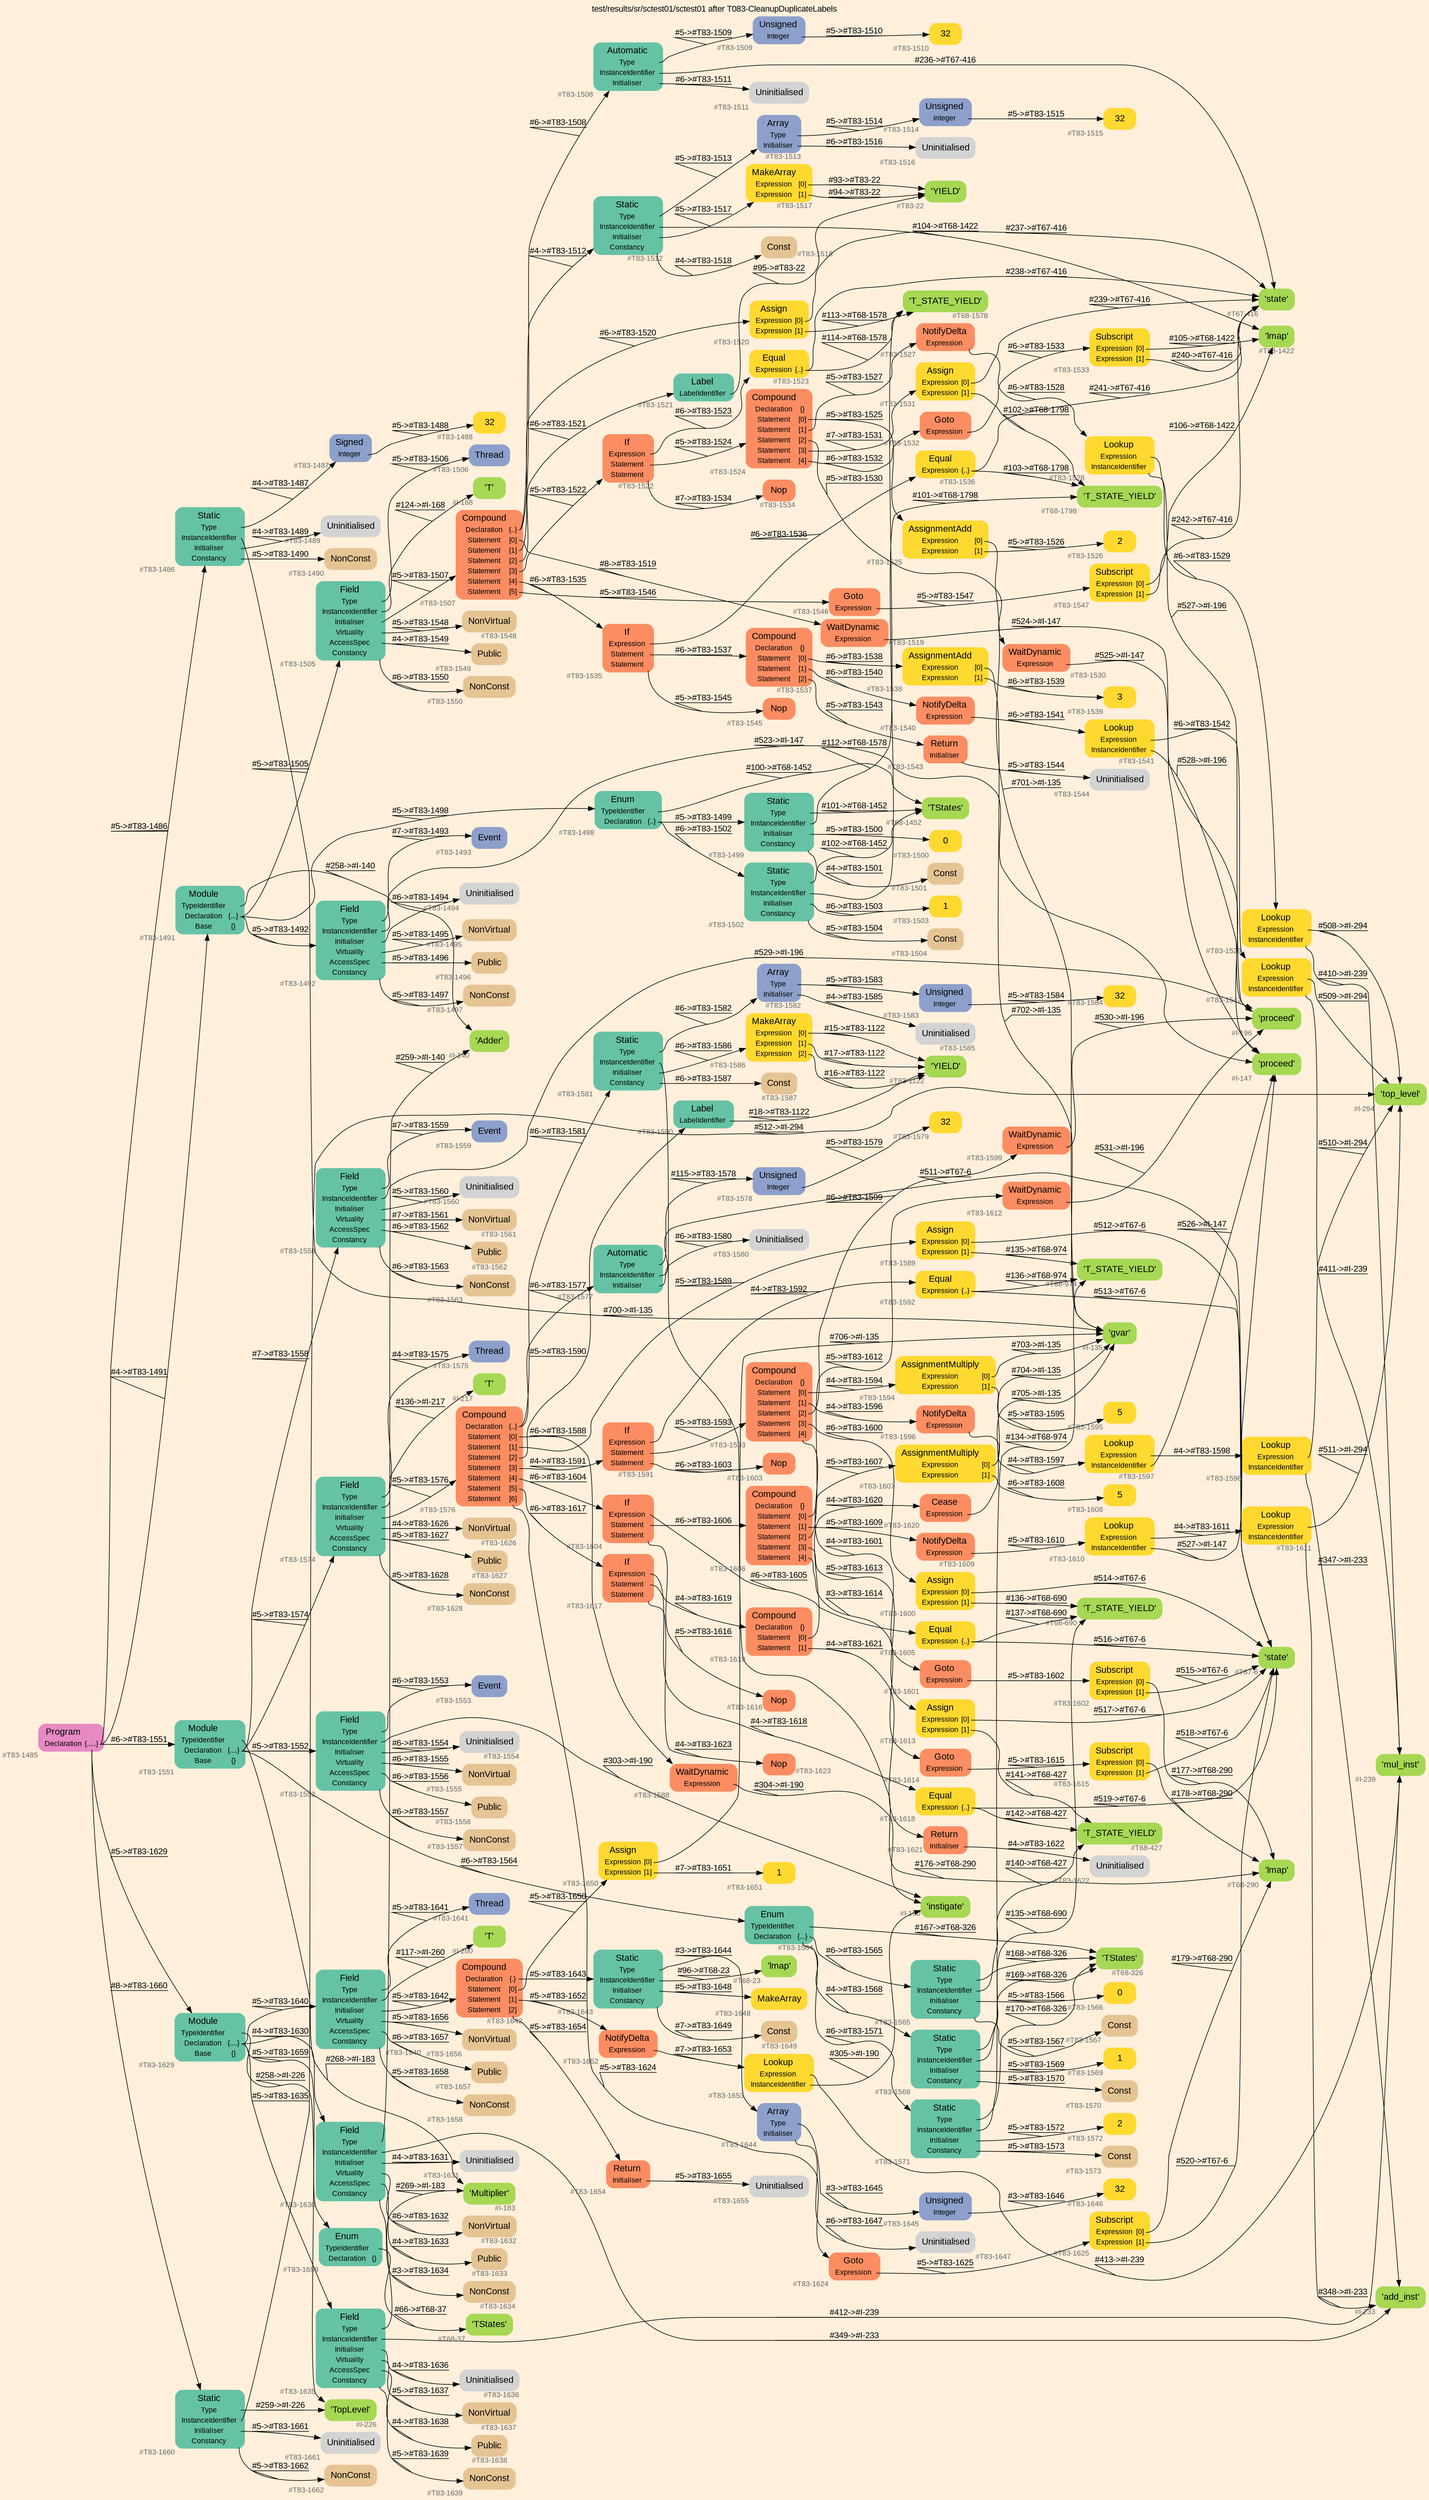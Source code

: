 digraph "test/results/sr/sctest01/sctest01 after T083-CleanupDuplicateLabels" {
label = "test/results/sr/sctest01/sctest01 after T083-CleanupDuplicateLabels"
labelloc = t
graph [
    rankdir = "LR"
    ranksep = 0.3
    bgcolor = antiquewhite1
    color = black
    fontcolor = black
    fontname = "Arial"
];
node [
    fontname = "Arial"
];
edge [
    fontname = "Arial"
];

// -------------------- node figure --------------------
// -------- block #T83-1485 ----------
"#T83-1485" [
    fillcolor = "/set28/4"
    xlabel = "#T83-1485"
    fontsize = "12"
    fontcolor = grey40
    shape = "plaintext"
    label = <<TABLE BORDER="0" CELLBORDER="0" CELLSPACING="0">
     <TR><TD><FONT COLOR="black" POINT-SIZE="15">Program</FONT></TD></TR>
     <TR><TD><FONT COLOR="black" POINT-SIZE="12">Declaration</FONT></TD><TD PORT="port0"><FONT COLOR="black" POINT-SIZE="12">{.....}</FONT></TD></TR>
    </TABLE>>
    style = "rounded,filled"
];

// -------- block #T83-1486 ----------
"#T83-1486" [
    fillcolor = "/set28/1"
    xlabel = "#T83-1486"
    fontsize = "12"
    fontcolor = grey40
    shape = "plaintext"
    label = <<TABLE BORDER="0" CELLBORDER="0" CELLSPACING="0">
     <TR><TD><FONT COLOR="black" POINT-SIZE="15">Static</FONT></TD></TR>
     <TR><TD><FONT COLOR="black" POINT-SIZE="12">Type</FONT></TD><TD PORT="port0"></TD></TR>
     <TR><TD><FONT COLOR="black" POINT-SIZE="12">InstanceIdentifier</FONT></TD><TD PORT="port1"></TD></TR>
     <TR><TD><FONT COLOR="black" POINT-SIZE="12">Initialiser</FONT></TD><TD PORT="port2"></TD></TR>
     <TR><TD><FONT COLOR="black" POINT-SIZE="12">Constancy</FONT></TD><TD PORT="port3"></TD></TR>
    </TABLE>>
    style = "rounded,filled"
];

// -------- block #T83-1487 ----------
"#T83-1487" [
    fillcolor = "/set28/3"
    xlabel = "#T83-1487"
    fontsize = "12"
    fontcolor = grey40
    shape = "plaintext"
    label = <<TABLE BORDER="0" CELLBORDER="0" CELLSPACING="0">
     <TR><TD><FONT COLOR="black" POINT-SIZE="15">Signed</FONT></TD></TR>
     <TR><TD><FONT COLOR="black" POINT-SIZE="12">Integer</FONT></TD><TD PORT="port0"></TD></TR>
    </TABLE>>
    style = "rounded,filled"
];

// -------- block #T83-1488 ----------
"#T83-1488" [
    fillcolor = "/set28/6"
    xlabel = "#T83-1488"
    fontsize = "12"
    fontcolor = grey40
    shape = "plaintext"
    label = <<TABLE BORDER="0" CELLBORDER="0" CELLSPACING="0">
     <TR><TD><FONT COLOR="black" POINT-SIZE="15">32</FONT></TD></TR>
    </TABLE>>
    style = "rounded,filled"
];

// -------- block #I-135 ----------
"#I-135" [
    fillcolor = "/set28/5"
    xlabel = "#I-135"
    fontsize = "12"
    fontcolor = grey40
    shape = "plaintext"
    label = <<TABLE BORDER="0" CELLBORDER="0" CELLSPACING="0">
     <TR><TD><FONT COLOR="black" POINT-SIZE="15">'gvar'</FONT></TD></TR>
    </TABLE>>
    style = "rounded,filled"
];

// -------- block #T83-1489 ----------
"#T83-1489" [
    xlabel = "#T83-1489"
    fontsize = "12"
    fontcolor = grey40
    shape = "plaintext"
    label = <<TABLE BORDER="0" CELLBORDER="0" CELLSPACING="0">
     <TR><TD><FONT COLOR="black" POINT-SIZE="15">Uninitialised</FONT></TD></TR>
    </TABLE>>
    style = "rounded,filled"
];

// -------- block #T83-1490 ----------
"#T83-1490" [
    fillcolor = "/set28/7"
    xlabel = "#T83-1490"
    fontsize = "12"
    fontcolor = grey40
    shape = "plaintext"
    label = <<TABLE BORDER="0" CELLBORDER="0" CELLSPACING="0">
     <TR><TD><FONT COLOR="black" POINT-SIZE="15">NonConst</FONT></TD></TR>
    </TABLE>>
    style = "rounded,filled"
];

// -------- block #T83-1491 ----------
"#T83-1491" [
    fillcolor = "/set28/1"
    xlabel = "#T83-1491"
    fontsize = "12"
    fontcolor = grey40
    shape = "plaintext"
    label = <<TABLE BORDER="0" CELLBORDER="0" CELLSPACING="0">
     <TR><TD><FONT COLOR="black" POINT-SIZE="15">Module</FONT></TD></TR>
     <TR><TD><FONT COLOR="black" POINT-SIZE="12">TypeIdentifier</FONT></TD><TD PORT="port0"></TD></TR>
     <TR><TD><FONT COLOR="black" POINT-SIZE="12">Declaration</FONT></TD><TD PORT="port1"><FONT COLOR="black" POINT-SIZE="12">{...}</FONT></TD></TR>
     <TR><TD><FONT COLOR="black" POINT-SIZE="12">Base</FONT></TD><TD PORT="port2"><FONT COLOR="black" POINT-SIZE="12">{}</FONT></TD></TR>
    </TABLE>>
    style = "rounded,filled"
];

// -------- block #I-140 ----------
"#I-140" [
    fillcolor = "/set28/5"
    xlabel = "#I-140"
    fontsize = "12"
    fontcolor = grey40
    shape = "plaintext"
    label = <<TABLE BORDER="0" CELLBORDER="0" CELLSPACING="0">
     <TR><TD><FONT COLOR="black" POINT-SIZE="15">'Adder'</FONT></TD></TR>
    </TABLE>>
    style = "rounded,filled"
];

// -------- block #T83-1492 ----------
"#T83-1492" [
    fillcolor = "/set28/1"
    xlabel = "#T83-1492"
    fontsize = "12"
    fontcolor = grey40
    shape = "plaintext"
    label = <<TABLE BORDER="0" CELLBORDER="0" CELLSPACING="0">
     <TR><TD><FONT COLOR="black" POINT-SIZE="15">Field</FONT></TD></TR>
     <TR><TD><FONT COLOR="black" POINT-SIZE="12">Type</FONT></TD><TD PORT="port0"></TD></TR>
     <TR><TD><FONT COLOR="black" POINT-SIZE="12">InstanceIdentifier</FONT></TD><TD PORT="port1"></TD></TR>
     <TR><TD><FONT COLOR="black" POINT-SIZE="12">Initialiser</FONT></TD><TD PORT="port2"></TD></TR>
     <TR><TD><FONT COLOR="black" POINT-SIZE="12">Virtuality</FONT></TD><TD PORT="port3"></TD></TR>
     <TR><TD><FONT COLOR="black" POINT-SIZE="12">AccessSpec</FONT></TD><TD PORT="port4"></TD></TR>
     <TR><TD><FONT COLOR="black" POINT-SIZE="12">Constancy</FONT></TD><TD PORT="port5"></TD></TR>
    </TABLE>>
    style = "rounded,filled"
];

// -------- block #T83-1493 ----------
"#T83-1493" [
    fillcolor = "/set28/3"
    xlabel = "#T83-1493"
    fontsize = "12"
    fontcolor = grey40
    shape = "plaintext"
    label = <<TABLE BORDER="0" CELLBORDER="0" CELLSPACING="0">
     <TR><TD><FONT COLOR="black" POINT-SIZE="15">Event</FONT></TD></TR>
    </TABLE>>
    style = "rounded,filled"
];

// -------- block #I-147 ----------
"#I-147" [
    fillcolor = "/set28/5"
    xlabel = "#I-147"
    fontsize = "12"
    fontcolor = grey40
    shape = "plaintext"
    label = <<TABLE BORDER="0" CELLBORDER="0" CELLSPACING="0">
     <TR><TD><FONT COLOR="black" POINT-SIZE="15">'proceed'</FONT></TD></TR>
    </TABLE>>
    style = "rounded,filled"
];

// -------- block #T83-1494 ----------
"#T83-1494" [
    xlabel = "#T83-1494"
    fontsize = "12"
    fontcolor = grey40
    shape = "plaintext"
    label = <<TABLE BORDER="0" CELLBORDER="0" CELLSPACING="0">
     <TR><TD><FONT COLOR="black" POINT-SIZE="15">Uninitialised</FONT></TD></TR>
    </TABLE>>
    style = "rounded,filled"
];

// -------- block #T83-1495 ----------
"#T83-1495" [
    fillcolor = "/set28/7"
    xlabel = "#T83-1495"
    fontsize = "12"
    fontcolor = grey40
    shape = "plaintext"
    label = <<TABLE BORDER="0" CELLBORDER="0" CELLSPACING="0">
     <TR><TD><FONT COLOR="black" POINT-SIZE="15">NonVirtual</FONT></TD></TR>
    </TABLE>>
    style = "rounded,filled"
];

// -------- block #T83-1496 ----------
"#T83-1496" [
    fillcolor = "/set28/7"
    xlabel = "#T83-1496"
    fontsize = "12"
    fontcolor = grey40
    shape = "plaintext"
    label = <<TABLE BORDER="0" CELLBORDER="0" CELLSPACING="0">
     <TR><TD><FONT COLOR="black" POINT-SIZE="15">Public</FONT></TD></TR>
    </TABLE>>
    style = "rounded,filled"
];

// -------- block #T83-1497 ----------
"#T83-1497" [
    fillcolor = "/set28/7"
    xlabel = "#T83-1497"
    fontsize = "12"
    fontcolor = grey40
    shape = "plaintext"
    label = <<TABLE BORDER="0" CELLBORDER="0" CELLSPACING="0">
     <TR><TD><FONT COLOR="black" POINT-SIZE="15">NonConst</FONT></TD></TR>
    </TABLE>>
    style = "rounded,filled"
];

// -------- block #T83-1498 ----------
"#T83-1498" [
    fillcolor = "/set28/1"
    xlabel = "#T83-1498"
    fontsize = "12"
    fontcolor = grey40
    shape = "plaintext"
    label = <<TABLE BORDER="0" CELLBORDER="0" CELLSPACING="0">
     <TR><TD><FONT COLOR="black" POINT-SIZE="15">Enum</FONT></TD></TR>
     <TR><TD><FONT COLOR="black" POINT-SIZE="12">TypeIdentifier</FONT></TD><TD PORT="port0"></TD></TR>
     <TR><TD><FONT COLOR="black" POINT-SIZE="12">Declaration</FONT></TD><TD PORT="port1"><FONT COLOR="black" POINT-SIZE="12">{..}</FONT></TD></TR>
    </TABLE>>
    style = "rounded,filled"
];

// -------- block #T68-1452 ----------
"#T68-1452" [
    fillcolor = "/set28/5"
    xlabel = "#T68-1452"
    fontsize = "12"
    fontcolor = grey40
    shape = "plaintext"
    label = <<TABLE BORDER="0" CELLBORDER="0" CELLSPACING="0">
     <TR><TD><FONT COLOR="black" POINT-SIZE="15">'TStates'</FONT></TD></TR>
    </TABLE>>
    style = "rounded,filled"
];

// -------- block #T83-1499 ----------
"#T83-1499" [
    fillcolor = "/set28/1"
    xlabel = "#T83-1499"
    fontsize = "12"
    fontcolor = grey40
    shape = "plaintext"
    label = <<TABLE BORDER="0" CELLBORDER="0" CELLSPACING="0">
     <TR><TD><FONT COLOR="black" POINT-SIZE="15">Static</FONT></TD></TR>
     <TR><TD><FONT COLOR="black" POINT-SIZE="12">Type</FONT></TD><TD PORT="port0"></TD></TR>
     <TR><TD><FONT COLOR="black" POINT-SIZE="12">InstanceIdentifier</FONT></TD><TD PORT="port1"></TD></TR>
     <TR><TD><FONT COLOR="black" POINT-SIZE="12">Initialiser</FONT></TD><TD PORT="port2"></TD></TR>
     <TR><TD><FONT COLOR="black" POINT-SIZE="12">Constancy</FONT></TD><TD PORT="port3"></TD></TR>
    </TABLE>>
    style = "rounded,filled"
];

// -------- block #T68-1578 ----------
"#T68-1578" [
    fillcolor = "/set28/5"
    xlabel = "#T68-1578"
    fontsize = "12"
    fontcolor = grey40
    shape = "plaintext"
    label = <<TABLE BORDER="0" CELLBORDER="0" CELLSPACING="0">
     <TR><TD><FONT COLOR="black" POINT-SIZE="15">'T_STATE_YIELD'</FONT></TD></TR>
    </TABLE>>
    style = "rounded,filled"
];

// -------- block #T83-1500 ----------
"#T83-1500" [
    fillcolor = "/set28/6"
    xlabel = "#T83-1500"
    fontsize = "12"
    fontcolor = grey40
    shape = "plaintext"
    label = <<TABLE BORDER="0" CELLBORDER="0" CELLSPACING="0">
     <TR><TD><FONT COLOR="black" POINT-SIZE="15">0</FONT></TD></TR>
    </TABLE>>
    style = "rounded,filled"
];

// -------- block #T83-1501 ----------
"#T83-1501" [
    fillcolor = "/set28/7"
    xlabel = "#T83-1501"
    fontsize = "12"
    fontcolor = grey40
    shape = "plaintext"
    label = <<TABLE BORDER="0" CELLBORDER="0" CELLSPACING="0">
     <TR><TD><FONT COLOR="black" POINT-SIZE="15">Const</FONT></TD></TR>
    </TABLE>>
    style = "rounded,filled"
];

// -------- block #T83-1502 ----------
"#T83-1502" [
    fillcolor = "/set28/1"
    xlabel = "#T83-1502"
    fontsize = "12"
    fontcolor = grey40
    shape = "plaintext"
    label = <<TABLE BORDER="0" CELLBORDER="0" CELLSPACING="0">
     <TR><TD><FONT COLOR="black" POINT-SIZE="15">Static</FONT></TD></TR>
     <TR><TD><FONT COLOR="black" POINT-SIZE="12">Type</FONT></TD><TD PORT="port0"></TD></TR>
     <TR><TD><FONT COLOR="black" POINT-SIZE="12">InstanceIdentifier</FONT></TD><TD PORT="port1"></TD></TR>
     <TR><TD><FONT COLOR="black" POINT-SIZE="12">Initialiser</FONT></TD><TD PORT="port2"></TD></TR>
     <TR><TD><FONT COLOR="black" POINT-SIZE="12">Constancy</FONT></TD><TD PORT="port3"></TD></TR>
    </TABLE>>
    style = "rounded,filled"
];

// -------- block #T68-1798 ----------
"#T68-1798" [
    fillcolor = "/set28/5"
    xlabel = "#T68-1798"
    fontsize = "12"
    fontcolor = grey40
    shape = "plaintext"
    label = <<TABLE BORDER="0" CELLBORDER="0" CELLSPACING="0">
     <TR><TD><FONT COLOR="black" POINT-SIZE="15">'T_STATE_YIELD'</FONT></TD></TR>
    </TABLE>>
    style = "rounded,filled"
];

// -------- block #T83-1503 ----------
"#T83-1503" [
    fillcolor = "/set28/6"
    xlabel = "#T83-1503"
    fontsize = "12"
    fontcolor = grey40
    shape = "plaintext"
    label = <<TABLE BORDER="0" CELLBORDER="0" CELLSPACING="0">
     <TR><TD><FONT COLOR="black" POINT-SIZE="15">1</FONT></TD></TR>
    </TABLE>>
    style = "rounded,filled"
];

// -------- block #T83-1504 ----------
"#T83-1504" [
    fillcolor = "/set28/7"
    xlabel = "#T83-1504"
    fontsize = "12"
    fontcolor = grey40
    shape = "plaintext"
    label = <<TABLE BORDER="0" CELLBORDER="0" CELLSPACING="0">
     <TR><TD><FONT COLOR="black" POINT-SIZE="15">Const</FONT></TD></TR>
    </TABLE>>
    style = "rounded,filled"
];

// -------- block #T83-1505 ----------
"#T83-1505" [
    fillcolor = "/set28/1"
    xlabel = "#T83-1505"
    fontsize = "12"
    fontcolor = grey40
    shape = "plaintext"
    label = <<TABLE BORDER="0" CELLBORDER="0" CELLSPACING="0">
     <TR><TD><FONT COLOR="black" POINT-SIZE="15">Field</FONT></TD></TR>
     <TR><TD><FONT COLOR="black" POINT-SIZE="12">Type</FONT></TD><TD PORT="port0"></TD></TR>
     <TR><TD><FONT COLOR="black" POINT-SIZE="12">InstanceIdentifier</FONT></TD><TD PORT="port1"></TD></TR>
     <TR><TD><FONT COLOR="black" POINT-SIZE="12">Initialiser</FONT></TD><TD PORT="port2"></TD></TR>
     <TR><TD><FONT COLOR="black" POINT-SIZE="12">Virtuality</FONT></TD><TD PORT="port3"></TD></TR>
     <TR><TD><FONT COLOR="black" POINT-SIZE="12">AccessSpec</FONT></TD><TD PORT="port4"></TD></TR>
     <TR><TD><FONT COLOR="black" POINT-SIZE="12">Constancy</FONT></TD><TD PORT="port5"></TD></TR>
    </TABLE>>
    style = "rounded,filled"
];

// -------- block #T83-1506 ----------
"#T83-1506" [
    fillcolor = "/set28/3"
    xlabel = "#T83-1506"
    fontsize = "12"
    fontcolor = grey40
    shape = "plaintext"
    label = <<TABLE BORDER="0" CELLBORDER="0" CELLSPACING="0">
     <TR><TD><FONT COLOR="black" POINT-SIZE="15">Thread</FONT></TD></TR>
    </TABLE>>
    style = "rounded,filled"
];

// -------- block #I-168 ----------
"#I-168" [
    fillcolor = "/set28/5"
    xlabel = "#I-168"
    fontsize = "12"
    fontcolor = grey40
    shape = "plaintext"
    label = <<TABLE BORDER="0" CELLBORDER="0" CELLSPACING="0">
     <TR><TD><FONT COLOR="black" POINT-SIZE="15">'T'</FONT></TD></TR>
    </TABLE>>
    style = "rounded,filled"
];

// -------- block #T83-1507 ----------
"#T83-1507" [
    fillcolor = "/set28/2"
    xlabel = "#T83-1507"
    fontsize = "12"
    fontcolor = grey40
    shape = "plaintext"
    label = <<TABLE BORDER="0" CELLBORDER="0" CELLSPACING="0">
     <TR><TD><FONT COLOR="black" POINT-SIZE="15">Compound</FONT></TD></TR>
     <TR><TD><FONT COLOR="black" POINT-SIZE="12">Declaration</FONT></TD><TD PORT="port0"><FONT COLOR="black" POINT-SIZE="12">{..}</FONT></TD></TR>
     <TR><TD><FONT COLOR="black" POINT-SIZE="12">Statement</FONT></TD><TD PORT="port1"><FONT COLOR="black" POINT-SIZE="12">[0]</FONT></TD></TR>
     <TR><TD><FONT COLOR="black" POINT-SIZE="12">Statement</FONT></TD><TD PORT="port2"><FONT COLOR="black" POINT-SIZE="12">[1]</FONT></TD></TR>
     <TR><TD><FONT COLOR="black" POINT-SIZE="12">Statement</FONT></TD><TD PORT="port3"><FONT COLOR="black" POINT-SIZE="12">[2]</FONT></TD></TR>
     <TR><TD><FONT COLOR="black" POINT-SIZE="12">Statement</FONT></TD><TD PORT="port4"><FONT COLOR="black" POINT-SIZE="12">[3]</FONT></TD></TR>
     <TR><TD><FONT COLOR="black" POINT-SIZE="12">Statement</FONT></TD><TD PORT="port5"><FONT COLOR="black" POINT-SIZE="12">[4]</FONT></TD></TR>
     <TR><TD><FONT COLOR="black" POINT-SIZE="12">Statement</FONT></TD><TD PORT="port6"><FONT COLOR="black" POINT-SIZE="12">[5]</FONT></TD></TR>
    </TABLE>>
    style = "rounded,filled"
];

// -------- block #T83-1508 ----------
"#T83-1508" [
    fillcolor = "/set28/1"
    xlabel = "#T83-1508"
    fontsize = "12"
    fontcolor = grey40
    shape = "plaintext"
    label = <<TABLE BORDER="0" CELLBORDER="0" CELLSPACING="0">
     <TR><TD><FONT COLOR="black" POINT-SIZE="15">Automatic</FONT></TD></TR>
     <TR><TD><FONT COLOR="black" POINT-SIZE="12">Type</FONT></TD><TD PORT="port0"></TD></TR>
     <TR><TD><FONT COLOR="black" POINT-SIZE="12">InstanceIdentifier</FONT></TD><TD PORT="port1"></TD></TR>
     <TR><TD><FONT COLOR="black" POINT-SIZE="12">Initialiser</FONT></TD><TD PORT="port2"></TD></TR>
    </TABLE>>
    style = "rounded,filled"
];

// -------- block #T83-1509 ----------
"#T83-1509" [
    fillcolor = "/set28/3"
    xlabel = "#T83-1509"
    fontsize = "12"
    fontcolor = grey40
    shape = "plaintext"
    label = <<TABLE BORDER="0" CELLBORDER="0" CELLSPACING="0">
     <TR><TD><FONT COLOR="black" POINT-SIZE="15">Unsigned</FONT></TD></TR>
     <TR><TD><FONT COLOR="black" POINT-SIZE="12">Integer</FONT></TD><TD PORT="port0"></TD></TR>
    </TABLE>>
    style = "rounded,filled"
];

// -------- block #T83-1510 ----------
"#T83-1510" [
    fillcolor = "/set28/6"
    xlabel = "#T83-1510"
    fontsize = "12"
    fontcolor = grey40
    shape = "plaintext"
    label = <<TABLE BORDER="0" CELLBORDER="0" CELLSPACING="0">
     <TR><TD><FONT COLOR="black" POINT-SIZE="15">32</FONT></TD></TR>
    </TABLE>>
    style = "rounded,filled"
];

// -------- block #T67-416 ----------
"#T67-416" [
    fillcolor = "/set28/5"
    xlabel = "#T67-416"
    fontsize = "12"
    fontcolor = grey40
    shape = "plaintext"
    label = <<TABLE BORDER="0" CELLBORDER="0" CELLSPACING="0">
     <TR><TD><FONT COLOR="black" POINT-SIZE="15">'state'</FONT></TD></TR>
    </TABLE>>
    style = "rounded,filled"
];

// -------- block #T83-1511 ----------
"#T83-1511" [
    xlabel = "#T83-1511"
    fontsize = "12"
    fontcolor = grey40
    shape = "plaintext"
    label = <<TABLE BORDER="0" CELLBORDER="0" CELLSPACING="0">
     <TR><TD><FONT COLOR="black" POINT-SIZE="15">Uninitialised</FONT></TD></TR>
    </TABLE>>
    style = "rounded,filled"
];

// -------- block #T83-1512 ----------
"#T83-1512" [
    fillcolor = "/set28/1"
    xlabel = "#T83-1512"
    fontsize = "12"
    fontcolor = grey40
    shape = "plaintext"
    label = <<TABLE BORDER="0" CELLBORDER="0" CELLSPACING="0">
     <TR><TD><FONT COLOR="black" POINT-SIZE="15">Static</FONT></TD></TR>
     <TR><TD><FONT COLOR="black" POINT-SIZE="12">Type</FONT></TD><TD PORT="port0"></TD></TR>
     <TR><TD><FONT COLOR="black" POINT-SIZE="12">InstanceIdentifier</FONT></TD><TD PORT="port1"></TD></TR>
     <TR><TD><FONT COLOR="black" POINT-SIZE="12">Initialiser</FONT></TD><TD PORT="port2"></TD></TR>
     <TR><TD><FONT COLOR="black" POINT-SIZE="12">Constancy</FONT></TD><TD PORT="port3"></TD></TR>
    </TABLE>>
    style = "rounded,filled"
];

// -------- block #T83-1513 ----------
"#T83-1513" [
    fillcolor = "/set28/3"
    xlabel = "#T83-1513"
    fontsize = "12"
    fontcolor = grey40
    shape = "plaintext"
    label = <<TABLE BORDER="0" CELLBORDER="0" CELLSPACING="0">
     <TR><TD><FONT COLOR="black" POINT-SIZE="15">Array</FONT></TD></TR>
     <TR><TD><FONT COLOR="black" POINT-SIZE="12">Type</FONT></TD><TD PORT="port0"></TD></TR>
     <TR><TD><FONT COLOR="black" POINT-SIZE="12">Initialiser</FONT></TD><TD PORT="port1"></TD></TR>
    </TABLE>>
    style = "rounded,filled"
];

// -------- block #T83-1514 ----------
"#T83-1514" [
    fillcolor = "/set28/3"
    xlabel = "#T83-1514"
    fontsize = "12"
    fontcolor = grey40
    shape = "plaintext"
    label = <<TABLE BORDER="0" CELLBORDER="0" CELLSPACING="0">
     <TR><TD><FONT COLOR="black" POINT-SIZE="15">Unsigned</FONT></TD></TR>
     <TR><TD><FONT COLOR="black" POINT-SIZE="12">Integer</FONT></TD><TD PORT="port0"></TD></TR>
    </TABLE>>
    style = "rounded,filled"
];

// -------- block #T83-1515 ----------
"#T83-1515" [
    fillcolor = "/set28/6"
    xlabel = "#T83-1515"
    fontsize = "12"
    fontcolor = grey40
    shape = "plaintext"
    label = <<TABLE BORDER="0" CELLBORDER="0" CELLSPACING="0">
     <TR><TD><FONT COLOR="black" POINT-SIZE="15">32</FONT></TD></TR>
    </TABLE>>
    style = "rounded,filled"
];

// -------- block #T83-1516 ----------
"#T83-1516" [
    xlabel = "#T83-1516"
    fontsize = "12"
    fontcolor = grey40
    shape = "plaintext"
    label = <<TABLE BORDER="0" CELLBORDER="0" CELLSPACING="0">
     <TR><TD><FONT COLOR="black" POINT-SIZE="15">Uninitialised</FONT></TD></TR>
    </TABLE>>
    style = "rounded,filled"
];

// -------- block #T68-1422 ----------
"#T68-1422" [
    fillcolor = "/set28/5"
    xlabel = "#T68-1422"
    fontsize = "12"
    fontcolor = grey40
    shape = "plaintext"
    label = <<TABLE BORDER="0" CELLBORDER="0" CELLSPACING="0">
     <TR><TD><FONT COLOR="black" POINT-SIZE="15">'lmap'</FONT></TD></TR>
    </TABLE>>
    style = "rounded,filled"
];

// -------- block #T83-1517 ----------
"#T83-1517" [
    fillcolor = "/set28/6"
    xlabel = "#T83-1517"
    fontsize = "12"
    fontcolor = grey40
    shape = "plaintext"
    label = <<TABLE BORDER="0" CELLBORDER="0" CELLSPACING="0">
     <TR><TD><FONT COLOR="black" POINT-SIZE="15">MakeArray</FONT></TD></TR>
     <TR><TD><FONT COLOR="black" POINT-SIZE="12">Expression</FONT></TD><TD PORT="port0"><FONT COLOR="black" POINT-SIZE="12">[0]</FONT></TD></TR>
     <TR><TD><FONT COLOR="black" POINT-SIZE="12">Expression</FONT></TD><TD PORT="port1"><FONT COLOR="black" POINT-SIZE="12">[1]</FONT></TD></TR>
    </TABLE>>
    style = "rounded,filled"
];

// -------- block #T83-22 ----------
"#T83-22" [
    fillcolor = "/set28/5"
    xlabel = "#T83-22"
    fontsize = "12"
    fontcolor = grey40
    shape = "plaintext"
    label = <<TABLE BORDER="0" CELLBORDER="0" CELLSPACING="0">
     <TR><TD><FONT COLOR="black" POINT-SIZE="15">'YIELD'</FONT></TD></TR>
    </TABLE>>
    style = "rounded,filled"
];

// -------- block #T83-1518 ----------
"#T83-1518" [
    fillcolor = "/set28/7"
    xlabel = "#T83-1518"
    fontsize = "12"
    fontcolor = grey40
    shape = "plaintext"
    label = <<TABLE BORDER="0" CELLBORDER="0" CELLSPACING="0">
     <TR><TD><FONT COLOR="black" POINT-SIZE="15">Const</FONT></TD></TR>
    </TABLE>>
    style = "rounded,filled"
];

// -------- block #T83-1519 ----------
"#T83-1519" [
    fillcolor = "/set28/2"
    xlabel = "#T83-1519"
    fontsize = "12"
    fontcolor = grey40
    shape = "plaintext"
    label = <<TABLE BORDER="0" CELLBORDER="0" CELLSPACING="0">
     <TR><TD><FONT COLOR="black" POINT-SIZE="15">WaitDynamic</FONT></TD></TR>
     <TR><TD><FONT COLOR="black" POINT-SIZE="12">Expression</FONT></TD><TD PORT="port0"></TD></TR>
    </TABLE>>
    style = "rounded,filled"
];

// -------- block #T83-1520 ----------
"#T83-1520" [
    fillcolor = "/set28/6"
    xlabel = "#T83-1520"
    fontsize = "12"
    fontcolor = grey40
    shape = "plaintext"
    label = <<TABLE BORDER="0" CELLBORDER="0" CELLSPACING="0">
     <TR><TD><FONT COLOR="black" POINT-SIZE="15">Assign</FONT></TD></TR>
     <TR><TD><FONT COLOR="black" POINT-SIZE="12">Expression</FONT></TD><TD PORT="port0"><FONT COLOR="black" POINT-SIZE="12">[0]</FONT></TD></TR>
     <TR><TD><FONT COLOR="black" POINT-SIZE="12">Expression</FONT></TD><TD PORT="port1"><FONT COLOR="black" POINT-SIZE="12">[1]</FONT></TD></TR>
    </TABLE>>
    style = "rounded,filled"
];

// -------- block #T83-1521 ----------
"#T83-1521" [
    fillcolor = "/set28/1"
    xlabel = "#T83-1521"
    fontsize = "12"
    fontcolor = grey40
    shape = "plaintext"
    label = <<TABLE BORDER="0" CELLBORDER="0" CELLSPACING="0">
     <TR><TD><FONT COLOR="black" POINT-SIZE="15">Label</FONT></TD></TR>
     <TR><TD><FONT COLOR="black" POINT-SIZE="12">LabelIdentifier</FONT></TD><TD PORT="port0"></TD></TR>
    </TABLE>>
    style = "rounded,filled"
];

// -------- block #T83-1522 ----------
"#T83-1522" [
    fillcolor = "/set28/2"
    xlabel = "#T83-1522"
    fontsize = "12"
    fontcolor = grey40
    shape = "plaintext"
    label = <<TABLE BORDER="0" CELLBORDER="0" CELLSPACING="0">
     <TR><TD><FONT COLOR="black" POINT-SIZE="15">If</FONT></TD></TR>
     <TR><TD><FONT COLOR="black" POINT-SIZE="12">Expression</FONT></TD><TD PORT="port0"></TD></TR>
     <TR><TD><FONT COLOR="black" POINT-SIZE="12">Statement</FONT></TD><TD PORT="port1"></TD></TR>
     <TR><TD><FONT COLOR="black" POINT-SIZE="12">Statement</FONT></TD><TD PORT="port2"></TD></TR>
    </TABLE>>
    style = "rounded,filled"
];

// -------- block #T83-1523 ----------
"#T83-1523" [
    fillcolor = "/set28/6"
    xlabel = "#T83-1523"
    fontsize = "12"
    fontcolor = grey40
    shape = "plaintext"
    label = <<TABLE BORDER="0" CELLBORDER="0" CELLSPACING="0">
     <TR><TD><FONT COLOR="black" POINT-SIZE="15">Equal</FONT></TD></TR>
     <TR><TD><FONT COLOR="black" POINT-SIZE="12">Expression</FONT></TD><TD PORT="port0"><FONT COLOR="black" POINT-SIZE="12">{..}</FONT></TD></TR>
    </TABLE>>
    style = "rounded,filled"
];

// -------- block #T83-1524 ----------
"#T83-1524" [
    fillcolor = "/set28/2"
    xlabel = "#T83-1524"
    fontsize = "12"
    fontcolor = grey40
    shape = "plaintext"
    label = <<TABLE BORDER="0" CELLBORDER="0" CELLSPACING="0">
     <TR><TD><FONT COLOR="black" POINT-SIZE="15">Compound</FONT></TD></TR>
     <TR><TD><FONT COLOR="black" POINT-SIZE="12">Declaration</FONT></TD><TD PORT="port0"><FONT COLOR="black" POINT-SIZE="12">{}</FONT></TD></TR>
     <TR><TD><FONT COLOR="black" POINT-SIZE="12">Statement</FONT></TD><TD PORT="port1"><FONT COLOR="black" POINT-SIZE="12">[0]</FONT></TD></TR>
     <TR><TD><FONT COLOR="black" POINT-SIZE="12">Statement</FONT></TD><TD PORT="port2"><FONT COLOR="black" POINT-SIZE="12">[1]</FONT></TD></TR>
     <TR><TD><FONT COLOR="black" POINT-SIZE="12">Statement</FONT></TD><TD PORT="port3"><FONT COLOR="black" POINT-SIZE="12">[2]</FONT></TD></TR>
     <TR><TD><FONT COLOR="black" POINT-SIZE="12">Statement</FONT></TD><TD PORT="port4"><FONT COLOR="black" POINT-SIZE="12">[3]</FONT></TD></TR>
     <TR><TD><FONT COLOR="black" POINT-SIZE="12">Statement</FONT></TD><TD PORT="port5"><FONT COLOR="black" POINT-SIZE="12">[4]</FONT></TD></TR>
    </TABLE>>
    style = "rounded,filled"
];

// -------- block #T83-1525 ----------
"#T83-1525" [
    fillcolor = "/set28/6"
    xlabel = "#T83-1525"
    fontsize = "12"
    fontcolor = grey40
    shape = "plaintext"
    label = <<TABLE BORDER="0" CELLBORDER="0" CELLSPACING="0">
     <TR><TD><FONT COLOR="black" POINT-SIZE="15">AssignmentAdd</FONT></TD></TR>
     <TR><TD><FONT COLOR="black" POINT-SIZE="12">Expression</FONT></TD><TD PORT="port0"><FONT COLOR="black" POINT-SIZE="12">[0]</FONT></TD></TR>
     <TR><TD><FONT COLOR="black" POINT-SIZE="12">Expression</FONT></TD><TD PORT="port1"><FONT COLOR="black" POINT-SIZE="12">[1]</FONT></TD></TR>
    </TABLE>>
    style = "rounded,filled"
];

// -------- block #T83-1526 ----------
"#T83-1526" [
    fillcolor = "/set28/6"
    xlabel = "#T83-1526"
    fontsize = "12"
    fontcolor = grey40
    shape = "plaintext"
    label = <<TABLE BORDER="0" CELLBORDER="0" CELLSPACING="0">
     <TR><TD><FONT COLOR="black" POINT-SIZE="15">2</FONT></TD></TR>
    </TABLE>>
    style = "rounded,filled"
];

// -------- block #T83-1527 ----------
"#T83-1527" [
    fillcolor = "/set28/2"
    xlabel = "#T83-1527"
    fontsize = "12"
    fontcolor = grey40
    shape = "plaintext"
    label = <<TABLE BORDER="0" CELLBORDER="0" CELLSPACING="0">
     <TR><TD><FONT COLOR="black" POINT-SIZE="15">NotifyDelta</FONT></TD></TR>
     <TR><TD><FONT COLOR="black" POINT-SIZE="12">Expression</FONT></TD><TD PORT="port0"></TD></TR>
    </TABLE>>
    style = "rounded,filled"
];

// -------- block #T83-1528 ----------
"#T83-1528" [
    fillcolor = "/set28/6"
    xlabel = "#T83-1528"
    fontsize = "12"
    fontcolor = grey40
    shape = "plaintext"
    label = <<TABLE BORDER="0" CELLBORDER="0" CELLSPACING="0">
     <TR><TD><FONT COLOR="black" POINT-SIZE="15">Lookup</FONT></TD></TR>
     <TR><TD><FONT COLOR="black" POINT-SIZE="12">Expression</FONT></TD><TD PORT="port0"></TD></TR>
     <TR><TD><FONT COLOR="black" POINT-SIZE="12">InstanceIdentifier</FONT></TD><TD PORT="port1"></TD></TR>
    </TABLE>>
    style = "rounded,filled"
];

// -------- block #T83-1529 ----------
"#T83-1529" [
    fillcolor = "/set28/6"
    xlabel = "#T83-1529"
    fontsize = "12"
    fontcolor = grey40
    shape = "plaintext"
    label = <<TABLE BORDER="0" CELLBORDER="0" CELLSPACING="0">
     <TR><TD><FONT COLOR="black" POINT-SIZE="15">Lookup</FONT></TD></TR>
     <TR><TD><FONT COLOR="black" POINT-SIZE="12">Expression</FONT></TD><TD PORT="port0"></TD></TR>
     <TR><TD><FONT COLOR="black" POINT-SIZE="12">InstanceIdentifier</FONT></TD><TD PORT="port1"></TD></TR>
    </TABLE>>
    style = "rounded,filled"
];

// -------- block #I-294 ----------
"#I-294" [
    fillcolor = "/set28/5"
    xlabel = "#I-294"
    fontsize = "12"
    fontcolor = grey40
    shape = "plaintext"
    label = <<TABLE BORDER="0" CELLBORDER="0" CELLSPACING="0">
     <TR><TD><FONT COLOR="black" POINT-SIZE="15">'top_level'</FONT></TD></TR>
    </TABLE>>
    style = "rounded,filled"
];

// -------- block #I-239 ----------
"#I-239" [
    fillcolor = "/set28/5"
    xlabel = "#I-239"
    fontsize = "12"
    fontcolor = grey40
    shape = "plaintext"
    label = <<TABLE BORDER="0" CELLBORDER="0" CELLSPACING="0">
     <TR><TD><FONT COLOR="black" POINT-SIZE="15">'mul_inst'</FONT></TD></TR>
    </TABLE>>
    style = "rounded,filled"
];

// -------- block #I-196 ----------
"#I-196" [
    fillcolor = "/set28/5"
    xlabel = "#I-196"
    fontsize = "12"
    fontcolor = grey40
    shape = "plaintext"
    label = <<TABLE BORDER="0" CELLBORDER="0" CELLSPACING="0">
     <TR><TD><FONT COLOR="black" POINT-SIZE="15">'proceed'</FONT></TD></TR>
    </TABLE>>
    style = "rounded,filled"
];

// -------- block #T83-1530 ----------
"#T83-1530" [
    fillcolor = "/set28/2"
    xlabel = "#T83-1530"
    fontsize = "12"
    fontcolor = grey40
    shape = "plaintext"
    label = <<TABLE BORDER="0" CELLBORDER="0" CELLSPACING="0">
     <TR><TD><FONT COLOR="black" POINT-SIZE="15">WaitDynamic</FONT></TD></TR>
     <TR><TD><FONT COLOR="black" POINT-SIZE="12">Expression</FONT></TD><TD PORT="port0"></TD></TR>
    </TABLE>>
    style = "rounded,filled"
];

// -------- block #T83-1531 ----------
"#T83-1531" [
    fillcolor = "/set28/6"
    xlabel = "#T83-1531"
    fontsize = "12"
    fontcolor = grey40
    shape = "plaintext"
    label = <<TABLE BORDER="0" CELLBORDER="0" CELLSPACING="0">
     <TR><TD><FONT COLOR="black" POINT-SIZE="15">Assign</FONT></TD></TR>
     <TR><TD><FONT COLOR="black" POINT-SIZE="12">Expression</FONT></TD><TD PORT="port0"><FONT COLOR="black" POINT-SIZE="12">[0]</FONT></TD></TR>
     <TR><TD><FONT COLOR="black" POINT-SIZE="12">Expression</FONT></TD><TD PORT="port1"><FONT COLOR="black" POINT-SIZE="12">[1]</FONT></TD></TR>
    </TABLE>>
    style = "rounded,filled"
];

// -------- block #T83-1532 ----------
"#T83-1532" [
    fillcolor = "/set28/2"
    xlabel = "#T83-1532"
    fontsize = "12"
    fontcolor = grey40
    shape = "plaintext"
    label = <<TABLE BORDER="0" CELLBORDER="0" CELLSPACING="0">
     <TR><TD><FONT COLOR="black" POINT-SIZE="15">Goto</FONT></TD></TR>
     <TR><TD><FONT COLOR="black" POINT-SIZE="12">Expression</FONT></TD><TD PORT="port0"></TD></TR>
    </TABLE>>
    style = "rounded,filled"
];

// -------- block #T83-1533 ----------
"#T83-1533" [
    fillcolor = "/set28/6"
    xlabel = "#T83-1533"
    fontsize = "12"
    fontcolor = grey40
    shape = "plaintext"
    label = <<TABLE BORDER="0" CELLBORDER="0" CELLSPACING="0">
     <TR><TD><FONT COLOR="black" POINT-SIZE="15">Subscript</FONT></TD></TR>
     <TR><TD><FONT COLOR="black" POINT-SIZE="12">Expression</FONT></TD><TD PORT="port0"><FONT COLOR="black" POINT-SIZE="12">[0]</FONT></TD></TR>
     <TR><TD><FONT COLOR="black" POINT-SIZE="12">Expression</FONT></TD><TD PORT="port1"><FONT COLOR="black" POINT-SIZE="12">[1]</FONT></TD></TR>
    </TABLE>>
    style = "rounded,filled"
];

// -------- block #T83-1534 ----------
"#T83-1534" [
    fillcolor = "/set28/2"
    xlabel = "#T83-1534"
    fontsize = "12"
    fontcolor = grey40
    shape = "plaintext"
    label = <<TABLE BORDER="0" CELLBORDER="0" CELLSPACING="0">
     <TR><TD><FONT COLOR="black" POINT-SIZE="15">Nop</FONT></TD></TR>
    </TABLE>>
    style = "rounded,filled"
];

// -------- block #T83-1535 ----------
"#T83-1535" [
    fillcolor = "/set28/2"
    xlabel = "#T83-1535"
    fontsize = "12"
    fontcolor = grey40
    shape = "plaintext"
    label = <<TABLE BORDER="0" CELLBORDER="0" CELLSPACING="0">
     <TR><TD><FONT COLOR="black" POINT-SIZE="15">If</FONT></TD></TR>
     <TR><TD><FONT COLOR="black" POINT-SIZE="12">Expression</FONT></TD><TD PORT="port0"></TD></TR>
     <TR><TD><FONT COLOR="black" POINT-SIZE="12">Statement</FONT></TD><TD PORT="port1"></TD></TR>
     <TR><TD><FONT COLOR="black" POINT-SIZE="12">Statement</FONT></TD><TD PORT="port2"></TD></TR>
    </TABLE>>
    style = "rounded,filled"
];

// -------- block #T83-1536 ----------
"#T83-1536" [
    fillcolor = "/set28/6"
    xlabel = "#T83-1536"
    fontsize = "12"
    fontcolor = grey40
    shape = "plaintext"
    label = <<TABLE BORDER="0" CELLBORDER="0" CELLSPACING="0">
     <TR><TD><FONT COLOR="black" POINT-SIZE="15">Equal</FONT></TD></TR>
     <TR><TD><FONT COLOR="black" POINT-SIZE="12">Expression</FONT></TD><TD PORT="port0"><FONT COLOR="black" POINT-SIZE="12">{..}</FONT></TD></TR>
    </TABLE>>
    style = "rounded,filled"
];

// -------- block #T83-1537 ----------
"#T83-1537" [
    fillcolor = "/set28/2"
    xlabel = "#T83-1537"
    fontsize = "12"
    fontcolor = grey40
    shape = "plaintext"
    label = <<TABLE BORDER="0" CELLBORDER="0" CELLSPACING="0">
     <TR><TD><FONT COLOR="black" POINT-SIZE="15">Compound</FONT></TD></TR>
     <TR><TD><FONT COLOR="black" POINT-SIZE="12">Declaration</FONT></TD><TD PORT="port0"><FONT COLOR="black" POINT-SIZE="12">{}</FONT></TD></TR>
     <TR><TD><FONT COLOR="black" POINT-SIZE="12">Statement</FONT></TD><TD PORT="port1"><FONT COLOR="black" POINT-SIZE="12">[0]</FONT></TD></TR>
     <TR><TD><FONT COLOR="black" POINT-SIZE="12">Statement</FONT></TD><TD PORT="port2"><FONT COLOR="black" POINT-SIZE="12">[1]</FONT></TD></TR>
     <TR><TD><FONT COLOR="black" POINT-SIZE="12">Statement</FONT></TD><TD PORT="port3"><FONT COLOR="black" POINT-SIZE="12">[2]</FONT></TD></TR>
    </TABLE>>
    style = "rounded,filled"
];

// -------- block #T83-1538 ----------
"#T83-1538" [
    fillcolor = "/set28/6"
    xlabel = "#T83-1538"
    fontsize = "12"
    fontcolor = grey40
    shape = "plaintext"
    label = <<TABLE BORDER="0" CELLBORDER="0" CELLSPACING="0">
     <TR><TD><FONT COLOR="black" POINT-SIZE="15">AssignmentAdd</FONT></TD></TR>
     <TR><TD><FONT COLOR="black" POINT-SIZE="12">Expression</FONT></TD><TD PORT="port0"><FONT COLOR="black" POINT-SIZE="12">[0]</FONT></TD></TR>
     <TR><TD><FONT COLOR="black" POINT-SIZE="12">Expression</FONT></TD><TD PORT="port1"><FONT COLOR="black" POINT-SIZE="12">[1]</FONT></TD></TR>
    </TABLE>>
    style = "rounded,filled"
];

// -------- block #T83-1539 ----------
"#T83-1539" [
    fillcolor = "/set28/6"
    xlabel = "#T83-1539"
    fontsize = "12"
    fontcolor = grey40
    shape = "plaintext"
    label = <<TABLE BORDER="0" CELLBORDER="0" CELLSPACING="0">
     <TR><TD><FONT COLOR="black" POINT-SIZE="15">3</FONT></TD></TR>
    </TABLE>>
    style = "rounded,filled"
];

// -------- block #T83-1540 ----------
"#T83-1540" [
    fillcolor = "/set28/2"
    xlabel = "#T83-1540"
    fontsize = "12"
    fontcolor = grey40
    shape = "plaintext"
    label = <<TABLE BORDER="0" CELLBORDER="0" CELLSPACING="0">
     <TR><TD><FONT COLOR="black" POINT-SIZE="15">NotifyDelta</FONT></TD></TR>
     <TR><TD><FONT COLOR="black" POINT-SIZE="12">Expression</FONT></TD><TD PORT="port0"></TD></TR>
    </TABLE>>
    style = "rounded,filled"
];

// -------- block #T83-1541 ----------
"#T83-1541" [
    fillcolor = "/set28/6"
    xlabel = "#T83-1541"
    fontsize = "12"
    fontcolor = grey40
    shape = "plaintext"
    label = <<TABLE BORDER="0" CELLBORDER="0" CELLSPACING="0">
     <TR><TD><FONT COLOR="black" POINT-SIZE="15">Lookup</FONT></TD></TR>
     <TR><TD><FONT COLOR="black" POINT-SIZE="12">Expression</FONT></TD><TD PORT="port0"></TD></TR>
     <TR><TD><FONT COLOR="black" POINT-SIZE="12">InstanceIdentifier</FONT></TD><TD PORT="port1"></TD></TR>
    </TABLE>>
    style = "rounded,filled"
];

// -------- block #T83-1542 ----------
"#T83-1542" [
    fillcolor = "/set28/6"
    xlabel = "#T83-1542"
    fontsize = "12"
    fontcolor = grey40
    shape = "plaintext"
    label = <<TABLE BORDER="0" CELLBORDER="0" CELLSPACING="0">
     <TR><TD><FONT COLOR="black" POINT-SIZE="15">Lookup</FONT></TD></TR>
     <TR><TD><FONT COLOR="black" POINT-SIZE="12">Expression</FONT></TD><TD PORT="port0"></TD></TR>
     <TR><TD><FONT COLOR="black" POINT-SIZE="12">InstanceIdentifier</FONT></TD><TD PORT="port1"></TD></TR>
    </TABLE>>
    style = "rounded,filled"
];

// -------- block #T83-1543 ----------
"#T83-1543" [
    fillcolor = "/set28/2"
    xlabel = "#T83-1543"
    fontsize = "12"
    fontcolor = grey40
    shape = "plaintext"
    label = <<TABLE BORDER="0" CELLBORDER="0" CELLSPACING="0">
     <TR><TD><FONT COLOR="black" POINT-SIZE="15">Return</FONT></TD></TR>
     <TR><TD><FONT COLOR="black" POINT-SIZE="12">Initialiser</FONT></TD><TD PORT="port0"></TD></TR>
    </TABLE>>
    style = "rounded,filled"
];

// -------- block #T83-1544 ----------
"#T83-1544" [
    xlabel = "#T83-1544"
    fontsize = "12"
    fontcolor = grey40
    shape = "plaintext"
    label = <<TABLE BORDER="0" CELLBORDER="0" CELLSPACING="0">
     <TR><TD><FONT COLOR="black" POINT-SIZE="15">Uninitialised</FONT></TD></TR>
    </TABLE>>
    style = "rounded,filled"
];

// -------- block #T83-1545 ----------
"#T83-1545" [
    fillcolor = "/set28/2"
    xlabel = "#T83-1545"
    fontsize = "12"
    fontcolor = grey40
    shape = "plaintext"
    label = <<TABLE BORDER="0" CELLBORDER="0" CELLSPACING="0">
     <TR><TD><FONT COLOR="black" POINT-SIZE="15">Nop</FONT></TD></TR>
    </TABLE>>
    style = "rounded,filled"
];

// -------- block #T83-1546 ----------
"#T83-1546" [
    fillcolor = "/set28/2"
    xlabel = "#T83-1546"
    fontsize = "12"
    fontcolor = grey40
    shape = "plaintext"
    label = <<TABLE BORDER="0" CELLBORDER="0" CELLSPACING="0">
     <TR><TD><FONT COLOR="black" POINT-SIZE="15">Goto</FONT></TD></TR>
     <TR><TD><FONT COLOR="black" POINT-SIZE="12">Expression</FONT></TD><TD PORT="port0"></TD></TR>
    </TABLE>>
    style = "rounded,filled"
];

// -------- block #T83-1547 ----------
"#T83-1547" [
    fillcolor = "/set28/6"
    xlabel = "#T83-1547"
    fontsize = "12"
    fontcolor = grey40
    shape = "plaintext"
    label = <<TABLE BORDER="0" CELLBORDER="0" CELLSPACING="0">
     <TR><TD><FONT COLOR="black" POINT-SIZE="15">Subscript</FONT></TD></TR>
     <TR><TD><FONT COLOR="black" POINT-SIZE="12">Expression</FONT></TD><TD PORT="port0"><FONT COLOR="black" POINT-SIZE="12">[0]</FONT></TD></TR>
     <TR><TD><FONT COLOR="black" POINT-SIZE="12">Expression</FONT></TD><TD PORT="port1"><FONT COLOR="black" POINT-SIZE="12">[1]</FONT></TD></TR>
    </TABLE>>
    style = "rounded,filled"
];

// -------- block #T83-1548 ----------
"#T83-1548" [
    fillcolor = "/set28/7"
    xlabel = "#T83-1548"
    fontsize = "12"
    fontcolor = grey40
    shape = "plaintext"
    label = <<TABLE BORDER="0" CELLBORDER="0" CELLSPACING="0">
     <TR><TD><FONT COLOR="black" POINT-SIZE="15">NonVirtual</FONT></TD></TR>
    </TABLE>>
    style = "rounded,filled"
];

// -------- block #T83-1549 ----------
"#T83-1549" [
    fillcolor = "/set28/7"
    xlabel = "#T83-1549"
    fontsize = "12"
    fontcolor = grey40
    shape = "plaintext"
    label = <<TABLE BORDER="0" CELLBORDER="0" CELLSPACING="0">
     <TR><TD><FONT COLOR="black" POINT-SIZE="15">Public</FONT></TD></TR>
    </TABLE>>
    style = "rounded,filled"
];

// -------- block #T83-1550 ----------
"#T83-1550" [
    fillcolor = "/set28/7"
    xlabel = "#T83-1550"
    fontsize = "12"
    fontcolor = grey40
    shape = "plaintext"
    label = <<TABLE BORDER="0" CELLBORDER="0" CELLSPACING="0">
     <TR><TD><FONT COLOR="black" POINT-SIZE="15">NonConst</FONT></TD></TR>
    </TABLE>>
    style = "rounded,filled"
];

// -------- block #T83-1551 ----------
"#T83-1551" [
    fillcolor = "/set28/1"
    xlabel = "#T83-1551"
    fontsize = "12"
    fontcolor = grey40
    shape = "plaintext"
    label = <<TABLE BORDER="0" CELLBORDER="0" CELLSPACING="0">
     <TR><TD><FONT COLOR="black" POINT-SIZE="15">Module</FONT></TD></TR>
     <TR><TD><FONT COLOR="black" POINT-SIZE="12">TypeIdentifier</FONT></TD><TD PORT="port0"></TD></TR>
     <TR><TD><FONT COLOR="black" POINT-SIZE="12">Declaration</FONT></TD><TD PORT="port1"><FONT COLOR="black" POINT-SIZE="12">{....}</FONT></TD></TR>
     <TR><TD><FONT COLOR="black" POINT-SIZE="12">Base</FONT></TD><TD PORT="port2"><FONT COLOR="black" POINT-SIZE="12">{}</FONT></TD></TR>
    </TABLE>>
    style = "rounded,filled"
];

// -------- block #I-183 ----------
"#I-183" [
    fillcolor = "/set28/5"
    xlabel = "#I-183"
    fontsize = "12"
    fontcolor = grey40
    shape = "plaintext"
    label = <<TABLE BORDER="0" CELLBORDER="0" CELLSPACING="0">
     <TR><TD><FONT COLOR="black" POINT-SIZE="15">'Multiplier'</FONT></TD></TR>
    </TABLE>>
    style = "rounded,filled"
];

// -------- block #T83-1552 ----------
"#T83-1552" [
    fillcolor = "/set28/1"
    xlabel = "#T83-1552"
    fontsize = "12"
    fontcolor = grey40
    shape = "plaintext"
    label = <<TABLE BORDER="0" CELLBORDER="0" CELLSPACING="0">
     <TR><TD><FONT COLOR="black" POINT-SIZE="15">Field</FONT></TD></TR>
     <TR><TD><FONT COLOR="black" POINT-SIZE="12">Type</FONT></TD><TD PORT="port0"></TD></TR>
     <TR><TD><FONT COLOR="black" POINT-SIZE="12">InstanceIdentifier</FONT></TD><TD PORT="port1"></TD></TR>
     <TR><TD><FONT COLOR="black" POINT-SIZE="12">Initialiser</FONT></TD><TD PORT="port2"></TD></TR>
     <TR><TD><FONT COLOR="black" POINT-SIZE="12">Virtuality</FONT></TD><TD PORT="port3"></TD></TR>
     <TR><TD><FONT COLOR="black" POINT-SIZE="12">AccessSpec</FONT></TD><TD PORT="port4"></TD></TR>
     <TR><TD><FONT COLOR="black" POINT-SIZE="12">Constancy</FONT></TD><TD PORT="port5"></TD></TR>
    </TABLE>>
    style = "rounded,filled"
];

// -------- block #T83-1553 ----------
"#T83-1553" [
    fillcolor = "/set28/3"
    xlabel = "#T83-1553"
    fontsize = "12"
    fontcolor = grey40
    shape = "plaintext"
    label = <<TABLE BORDER="0" CELLBORDER="0" CELLSPACING="0">
     <TR><TD><FONT COLOR="black" POINT-SIZE="15">Event</FONT></TD></TR>
    </TABLE>>
    style = "rounded,filled"
];

// -------- block #I-190 ----------
"#I-190" [
    fillcolor = "/set28/5"
    xlabel = "#I-190"
    fontsize = "12"
    fontcolor = grey40
    shape = "plaintext"
    label = <<TABLE BORDER="0" CELLBORDER="0" CELLSPACING="0">
     <TR><TD><FONT COLOR="black" POINT-SIZE="15">'instigate'</FONT></TD></TR>
    </TABLE>>
    style = "rounded,filled"
];

// -------- block #T83-1554 ----------
"#T83-1554" [
    xlabel = "#T83-1554"
    fontsize = "12"
    fontcolor = grey40
    shape = "plaintext"
    label = <<TABLE BORDER="0" CELLBORDER="0" CELLSPACING="0">
     <TR><TD><FONT COLOR="black" POINT-SIZE="15">Uninitialised</FONT></TD></TR>
    </TABLE>>
    style = "rounded,filled"
];

// -------- block #T83-1555 ----------
"#T83-1555" [
    fillcolor = "/set28/7"
    xlabel = "#T83-1555"
    fontsize = "12"
    fontcolor = grey40
    shape = "plaintext"
    label = <<TABLE BORDER="0" CELLBORDER="0" CELLSPACING="0">
     <TR><TD><FONT COLOR="black" POINT-SIZE="15">NonVirtual</FONT></TD></TR>
    </TABLE>>
    style = "rounded,filled"
];

// -------- block #T83-1556 ----------
"#T83-1556" [
    fillcolor = "/set28/7"
    xlabel = "#T83-1556"
    fontsize = "12"
    fontcolor = grey40
    shape = "plaintext"
    label = <<TABLE BORDER="0" CELLBORDER="0" CELLSPACING="0">
     <TR><TD><FONT COLOR="black" POINT-SIZE="15">Public</FONT></TD></TR>
    </TABLE>>
    style = "rounded,filled"
];

// -------- block #T83-1557 ----------
"#T83-1557" [
    fillcolor = "/set28/7"
    xlabel = "#T83-1557"
    fontsize = "12"
    fontcolor = grey40
    shape = "plaintext"
    label = <<TABLE BORDER="0" CELLBORDER="0" CELLSPACING="0">
     <TR><TD><FONT COLOR="black" POINT-SIZE="15">NonConst</FONT></TD></TR>
    </TABLE>>
    style = "rounded,filled"
];

// -------- block #T83-1558 ----------
"#T83-1558" [
    fillcolor = "/set28/1"
    xlabel = "#T83-1558"
    fontsize = "12"
    fontcolor = grey40
    shape = "plaintext"
    label = <<TABLE BORDER="0" CELLBORDER="0" CELLSPACING="0">
     <TR><TD><FONT COLOR="black" POINT-SIZE="15">Field</FONT></TD></TR>
     <TR><TD><FONT COLOR="black" POINT-SIZE="12">Type</FONT></TD><TD PORT="port0"></TD></TR>
     <TR><TD><FONT COLOR="black" POINT-SIZE="12">InstanceIdentifier</FONT></TD><TD PORT="port1"></TD></TR>
     <TR><TD><FONT COLOR="black" POINT-SIZE="12">Initialiser</FONT></TD><TD PORT="port2"></TD></TR>
     <TR><TD><FONT COLOR="black" POINT-SIZE="12">Virtuality</FONT></TD><TD PORT="port3"></TD></TR>
     <TR><TD><FONT COLOR="black" POINT-SIZE="12">AccessSpec</FONT></TD><TD PORT="port4"></TD></TR>
     <TR><TD><FONT COLOR="black" POINT-SIZE="12">Constancy</FONT></TD><TD PORT="port5"></TD></TR>
    </TABLE>>
    style = "rounded,filled"
];

// -------- block #T83-1559 ----------
"#T83-1559" [
    fillcolor = "/set28/3"
    xlabel = "#T83-1559"
    fontsize = "12"
    fontcolor = grey40
    shape = "plaintext"
    label = <<TABLE BORDER="0" CELLBORDER="0" CELLSPACING="0">
     <TR><TD><FONT COLOR="black" POINT-SIZE="15">Event</FONT></TD></TR>
    </TABLE>>
    style = "rounded,filled"
];

// -------- block #T83-1560 ----------
"#T83-1560" [
    xlabel = "#T83-1560"
    fontsize = "12"
    fontcolor = grey40
    shape = "plaintext"
    label = <<TABLE BORDER="0" CELLBORDER="0" CELLSPACING="0">
     <TR><TD><FONT COLOR="black" POINT-SIZE="15">Uninitialised</FONT></TD></TR>
    </TABLE>>
    style = "rounded,filled"
];

// -------- block #T83-1561 ----------
"#T83-1561" [
    fillcolor = "/set28/7"
    xlabel = "#T83-1561"
    fontsize = "12"
    fontcolor = grey40
    shape = "plaintext"
    label = <<TABLE BORDER="0" CELLBORDER="0" CELLSPACING="0">
     <TR><TD><FONT COLOR="black" POINT-SIZE="15">NonVirtual</FONT></TD></TR>
    </TABLE>>
    style = "rounded,filled"
];

// -------- block #T83-1562 ----------
"#T83-1562" [
    fillcolor = "/set28/7"
    xlabel = "#T83-1562"
    fontsize = "12"
    fontcolor = grey40
    shape = "plaintext"
    label = <<TABLE BORDER="0" CELLBORDER="0" CELLSPACING="0">
     <TR><TD><FONT COLOR="black" POINT-SIZE="15">Public</FONT></TD></TR>
    </TABLE>>
    style = "rounded,filled"
];

// -------- block #T83-1563 ----------
"#T83-1563" [
    fillcolor = "/set28/7"
    xlabel = "#T83-1563"
    fontsize = "12"
    fontcolor = grey40
    shape = "plaintext"
    label = <<TABLE BORDER="0" CELLBORDER="0" CELLSPACING="0">
     <TR><TD><FONT COLOR="black" POINT-SIZE="15">NonConst</FONT></TD></TR>
    </TABLE>>
    style = "rounded,filled"
];

// -------- block #T83-1564 ----------
"#T83-1564" [
    fillcolor = "/set28/1"
    xlabel = "#T83-1564"
    fontsize = "12"
    fontcolor = grey40
    shape = "plaintext"
    label = <<TABLE BORDER="0" CELLBORDER="0" CELLSPACING="0">
     <TR><TD><FONT COLOR="black" POINT-SIZE="15">Enum</FONT></TD></TR>
     <TR><TD><FONT COLOR="black" POINT-SIZE="12">TypeIdentifier</FONT></TD><TD PORT="port0"></TD></TR>
     <TR><TD><FONT COLOR="black" POINT-SIZE="12">Declaration</FONT></TD><TD PORT="port1"><FONT COLOR="black" POINT-SIZE="12">{...}</FONT></TD></TR>
    </TABLE>>
    style = "rounded,filled"
];

// -------- block #T68-326 ----------
"#T68-326" [
    fillcolor = "/set28/5"
    xlabel = "#T68-326"
    fontsize = "12"
    fontcolor = grey40
    shape = "plaintext"
    label = <<TABLE BORDER="0" CELLBORDER="0" CELLSPACING="0">
     <TR><TD><FONT COLOR="black" POINT-SIZE="15">'TStates'</FONT></TD></TR>
    </TABLE>>
    style = "rounded,filled"
];

// -------- block #T83-1565 ----------
"#T83-1565" [
    fillcolor = "/set28/1"
    xlabel = "#T83-1565"
    fontsize = "12"
    fontcolor = grey40
    shape = "plaintext"
    label = <<TABLE BORDER="0" CELLBORDER="0" CELLSPACING="0">
     <TR><TD><FONT COLOR="black" POINT-SIZE="15">Static</FONT></TD></TR>
     <TR><TD><FONT COLOR="black" POINT-SIZE="12">Type</FONT></TD><TD PORT="port0"></TD></TR>
     <TR><TD><FONT COLOR="black" POINT-SIZE="12">InstanceIdentifier</FONT></TD><TD PORT="port1"></TD></TR>
     <TR><TD><FONT COLOR="black" POINT-SIZE="12">Initialiser</FONT></TD><TD PORT="port2"></TD></TR>
     <TR><TD><FONT COLOR="black" POINT-SIZE="12">Constancy</FONT></TD><TD PORT="port3"></TD></TR>
    </TABLE>>
    style = "rounded,filled"
];

// -------- block #T68-427 ----------
"#T68-427" [
    fillcolor = "/set28/5"
    xlabel = "#T68-427"
    fontsize = "12"
    fontcolor = grey40
    shape = "plaintext"
    label = <<TABLE BORDER="0" CELLBORDER="0" CELLSPACING="0">
     <TR><TD><FONT COLOR="black" POINT-SIZE="15">'T_STATE_YIELD'</FONT></TD></TR>
    </TABLE>>
    style = "rounded,filled"
];

// -------- block #T83-1566 ----------
"#T83-1566" [
    fillcolor = "/set28/6"
    xlabel = "#T83-1566"
    fontsize = "12"
    fontcolor = grey40
    shape = "plaintext"
    label = <<TABLE BORDER="0" CELLBORDER="0" CELLSPACING="0">
     <TR><TD><FONT COLOR="black" POINT-SIZE="15">0</FONT></TD></TR>
    </TABLE>>
    style = "rounded,filled"
];

// -------- block #T83-1567 ----------
"#T83-1567" [
    fillcolor = "/set28/7"
    xlabel = "#T83-1567"
    fontsize = "12"
    fontcolor = grey40
    shape = "plaintext"
    label = <<TABLE BORDER="0" CELLBORDER="0" CELLSPACING="0">
     <TR><TD><FONT COLOR="black" POINT-SIZE="15">Const</FONT></TD></TR>
    </TABLE>>
    style = "rounded,filled"
];

// -------- block #T83-1568 ----------
"#T83-1568" [
    fillcolor = "/set28/1"
    xlabel = "#T83-1568"
    fontsize = "12"
    fontcolor = grey40
    shape = "plaintext"
    label = <<TABLE BORDER="0" CELLBORDER="0" CELLSPACING="0">
     <TR><TD><FONT COLOR="black" POINT-SIZE="15">Static</FONT></TD></TR>
     <TR><TD><FONT COLOR="black" POINT-SIZE="12">Type</FONT></TD><TD PORT="port0"></TD></TR>
     <TR><TD><FONT COLOR="black" POINT-SIZE="12">InstanceIdentifier</FONT></TD><TD PORT="port1"></TD></TR>
     <TR><TD><FONT COLOR="black" POINT-SIZE="12">Initialiser</FONT></TD><TD PORT="port2"></TD></TR>
     <TR><TD><FONT COLOR="black" POINT-SIZE="12">Constancy</FONT></TD><TD PORT="port3"></TD></TR>
    </TABLE>>
    style = "rounded,filled"
];

// -------- block #T68-690 ----------
"#T68-690" [
    fillcolor = "/set28/5"
    xlabel = "#T68-690"
    fontsize = "12"
    fontcolor = grey40
    shape = "plaintext"
    label = <<TABLE BORDER="0" CELLBORDER="0" CELLSPACING="0">
     <TR><TD><FONT COLOR="black" POINT-SIZE="15">'T_STATE_YIELD'</FONT></TD></TR>
    </TABLE>>
    style = "rounded,filled"
];

// -------- block #T83-1569 ----------
"#T83-1569" [
    fillcolor = "/set28/6"
    xlabel = "#T83-1569"
    fontsize = "12"
    fontcolor = grey40
    shape = "plaintext"
    label = <<TABLE BORDER="0" CELLBORDER="0" CELLSPACING="0">
     <TR><TD><FONT COLOR="black" POINT-SIZE="15">1</FONT></TD></TR>
    </TABLE>>
    style = "rounded,filled"
];

// -------- block #T83-1570 ----------
"#T83-1570" [
    fillcolor = "/set28/7"
    xlabel = "#T83-1570"
    fontsize = "12"
    fontcolor = grey40
    shape = "plaintext"
    label = <<TABLE BORDER="0" CELLBORDER="0" CELLSPACING="0">
     <TR><TD><FONT COLOR="black" POINT-SIZE="15">Const</FONT></TD></TR>
    </TABLE>>
    style = "rounded,filled"
];

// -------- block #T83-1571 ----------
"#T83-1571" [
    fillcolor = "/set28/1"
    xlabel = "#T83-1571"
    fontsize = "12"
    fontcolor = grey40
    shape = "plaintext"
    label = <<TABLE BORDER="0" CELLBORDER="0" CELLSPACING="0">
     <TR><TD><FONT COLOR="black" POINT-SIZE="15">Static</FONT></TD></TR>
     <TR><TD><FONT COLOR="black" POINT-SIZE="12">Type</FONT></TD><TD PORT="port0"></TD></TR>
     <TR><TD><FONT COLOR="black" POINT-SIZE="12">InstanceIdentifier</FONT></TD><TD PORT="port1"></TD></TR>
     <TR><TD><FONT COLOR="black" POINT-SIZE="12">Initialiser</FONT></TD><TD PORT="port2"></TD></TR>
     <TR><TD><FONT COLOR="black" POINT-SIZE="12">Constancy</FONT></TD><TD PORT="port3"></TD></TR>
    </TABLE>>
    style = "rounded,filled"
];

// -------- block #T68-974 ----------
"#T68-974" [
    fillcolor = "/set28/5"
    xlabel = "#T68-974"
    fontsize = "12"
    fontcolor = grey40
    shape = "plaintext"
    label = <<TABLE BORDER="0" CELLBORDER="0" CELLSPACING="0">
     <TR><TD><FONT COLOR="black" POINT-SIZE="15">'T_STATE_YIELD'</FONT></TD></TR>
    </TABLE>>
    style = "rounded,filled"
];

// -------- block #T83-1572 ----------
"#T83-1572" [
    fillcolor = "/set28/6"
    xlabel = "#T83-1572"
    fontsize = "12"
    fontcolor = grey40
    shape = "plaintext"
    label = <<TABLE BORDER="0" CELLBORDER="0" CELLSPACING="0">
     <TR><TD><FONT COLOR="black" POINT-SIZE="15">2</FONT></TD></TR>
    </TABLE>>
    style = "rounded,filled"
];

// -------- block #T83-1573 ----------
"#T83-1573" [
    fillcolor = "/set28/7"
    xlabel = "#T83-1573"
    fontsize = "12"
    fontcolor = grey40
    shape = "plaintext"
    label = <<TABLE BORDER="0" CELLBORDER="0" CELLSPACING="0">
     <TR><TD><FONT COLOR="black" POINT-SIZE="15">Const</FONT></TD></TR>
    </TABLE>>
    style = "rounded,filled"
];

// -------- block #T83-1574 ----------
"#T83-1574" [
    fillcolor = "/set28/1"
    xlabel = "#T83-1574"
    fontsize = "12"
    fontcolor = grey40
    shape = "plaintext"
    label = <<TABLE BORDER="0" CELLBORDER="0" CELLSPACING="0">
     <TR><TD><FONT COLOR="black" POINT-SIZE="15">Field</FONT></TD></TR>
     <TR><TD><FONT COLOR="black" POINT-SIZE="12">Type</FONT></TD><TD PORT="port0"></TD></TR>
     <TR><TD><FONT COLOR="black" POINT-SIZE="12">InstanceIdentifier</FONT></TD><TD PORT="port1"></TD></TR>
     <TR><TD><FONT COLOR="black" POINT-SIZE="12">Initialiser</FONT></TD><TD PORT="port2"></TD></TR>
     <TR><TD><FONT COLOR="black" POINT-SIZE="12">Virtuality</FONT></TD><TD PORT="port3"></TD></TR>
     <TR><TD><FONT COLOR="black" POINT-SIZE="12">AccessSpec</FONT></TD><TD PORT="port4"></TD></TR>
     <TR><TD><FONT COLOR="black" POINT-SIZE="12">Constancy</FONT></TD><TD PORT="port5"></TD></TR>
    </TABLE>>
    style = "rounded,filled"
];

// -------- block #T83-1575 ----------
"#T83-1575" [
    fillcolor = "/set28/3"
    xlabel = "#T83-1575"
    fontsize = "12"
    fontcolor = grey40
    shape = "plaintext"
    label = <<TABLE BORDER="0" CELLBORDER="0" CELLSPACING="0">
     <TR><TD><FONT COLOR="black" POINT-SIZE="15">Thread</FONT></TD></TR>
    </TABLE>>
    style = "rounded,filled"
];

// -------- block #I-217 ----------
"#I-217" [
    fillcolor = "/set28/5"
    xlabel = "#I-217"
    fontsize = "12"
    fontcolor = grey40
    shape = "plaintext"
    label = <<TABLE BORDER="0" CELLBORDER="0" CELLSPACING="0">
     <TR><TD><FONT COLOR="black" POINT-SIZE="15">'T'</FONT></TD></TR>
    </TABLE>>
    style = "rounded,filled"
];

// -------- block #T83-1576 ----------
"#T83-1576" [
    fillcolor = "/set28/2"
    xlabel = "#T83-1576"
    fontsize = "12"
    fontcolor = grey40
    shape = "plaintext"
    label = <<TABLE BORDER="0" CELLBORDER="0" CELLSPACING="0">
     <TR><TD><FONT COLOR="black" POINT-SIZE="15">Compound</FONT></TD></TR>
     <TR><TD><FONT COLOR="black" POINT-SIZE="12">Declaration</FONT></TD><TD PORT="port0"><FONT COLOR="black" POINT-SIZE="12">{..}</FONT></TD></TR>
     <TR><TD><FONT COLOR="black" POINT-SIZE="12">Statement</FONT></TD><TD PORT="port1"><FONT COLOR="black" POINT-SIZE="12">[0]</FONT></TD></TR>
     <TR><TD><FONT COLOR="black" POINT-SIZE="12">Statement</FONT></TD><TD PORT="port2"><FONT COLOR="black" POINT-SIZE="12">[1]</FONT></TD></TR>
     <TR><TD><FONT COLOR="black" POINT-SIZE="12">Statement</FONT></TD><TD PORT="port3"><FONT COLOR="black" POINT-SIZE="12">[2]</FONT></TD></TR>
     <TR><TD><FONT COLOR="black" POINT-SIZE="12">Statement</FONT></TD><TD PORT="port4"><FONT COLOR="black" POINT-SIZE="12">[3]</FONT></TD></TR>
     <TR><TD><FONT COLOR="black" POINT-SIZE="12">Statement</FONT></TD><TD PORT="port5"><FONT COLOR="black" POINT-SIZE="12">[4]</FONT></TD></TR>
     <TR><TD><FONT COLOR="black" POINT-SIZE="12">Statement</FONT></TD><TD PORT="port6"><FONT COLOR="black" POINT-SIZE="12">[5]</FONT></TD></TR>
     <TR><TD><FONT COLOR="black" POINT-SIZE="12">Statement</FONT></TD><TD PORT="port7"><FONT COLOR="black" POINT-SIZE="12">[6]</FONT></TD></TR>
    </TABLE>>
    style = "rounded,filled"
];

// -------- block #T83-1577 ----------
"#T83-1577" [
    fillcolor = "/set28/1"
    xlabel = "#T83-1577"
    fontsize = "12"
    fontcolor = grey40
    shape = "plaintext"
    label = <<TABLE BORDER="0" CELLBORDER="0" CELLSPACING="0">
     <TR><TD><FONT COLOR="black" POINT-SIZE="15">Automatic</FONT></TD></TR>
     <TR><TD><FONT COLOR="black" POINT-SIZE="12">Type</FONT></TD><TD PORT="port0"></TD></TR>
     <TR><TD><FONT COLOR="black" POINT-SIZE="12">InstanceIdentifier</FONT></TD><TD PORT="port1"></TD></TR>
     <TR><TD><FONT COLOR="black" POINT-SIZE="12">Initialiser</FONT></TD><TD PORT="port2"></TD></TR>
    </TABLE>>
    style = "rounded,filled"
];

// -------- block #T83-1578 ----------
"#T83-1578" [
    fillcolor = "/set28/3"
    xlabel = "#T83-1578"
    fontsize = "12"
    fontcolor = grey40
    shape = "plaintext"
    label = <<TABLE BORDER="0" CELLBORDER="0" CELLSPACING="0">
     <TR><TD><FONT COLOR="black" POINT-SIZE="15">Unsigned</FONT></TD></TR>
     <TR><TD><FONT COLOR="black" POINT-SIZE="12">Integer</FONT></TD><TD PORT="port0"></TD></TR>
    </TABLE>>
    style = "rounded,filled"
];

// -------- block #T83-1579 ----------
"#T83-1579" [
    fillcolor = "/set28/6"
    xlabel = "#T83-1579"
    fontsize = "12"
    fontcolor = grey40
    shape = "plaintext"
    label = <<TABLE BORDER="0" CELLBORDER="0" CELLSPACING="0">
     <TR><TD><FONT COLOR="black" POINT-SIZE="15">32</FONT></TD></TR>
    </TABLE>>
    style = "rounded,filled"
];

// -------- block #T67-6 ----------
"#T67-6" [
    fillcolor = "/set28/5"
    xlabel = "#T67-6"
    fontsize = "12"
    fontcolor = grey40
    shape = "plaintext"
    label = <<TABLE BORDER="0" CELLBORDER="0" CELLSPACING="0">
     <TR><TD><FONT COLOR="black" POINT-SIZE="15">'state'</FONT></TD></TR>
    </TABLE>>
    style = "rounded,filled"
];

// -------- block #T83-1580 ----------
"#T83-1580" [
    xlabel = "#T83-1580"
    fontsize = "12"
    fontcolor = grey40
    shape = "plaintext"
    label = <<TABLE BORDER="0" CELLBORDER="0" CELLSPACING="0">
     <TR><TD><FONT COLOR="black" POINT-SIZE="15">Uninitialised</FONT></TD></TR>
    </TABLE>>
    style = "rounded,filled"
];

// -------- block #T83-1581 ----------
"#T83-1581" [
    fillcolor = "/set28/1"
    xlabel = "#T83-1581"
    fontsize = "12"
    fontcolor = grey40
    shape = "plaintext"
    label = <<TABLE BORDER="0" CELLBORDER="0" CELLSPACING="0">
     <TR><TD><FONT COLOR="black" POINT-SIZE="15">Static</FONT></TD></TR>
     <TR><TD><FONT COLOR="black" POINT-SIZE="12">Type</FONT></TD><TD PORT="port0"></TD></TR>
     <TR><TD><FONT COLOR="black" POINT-SIZE="12">InstanceIdentifier</FONT></TD><TD PORT="port1"></TD></TR>
     <TR><TD><FONT COLOR="black" POINT-SIZE="12">Initialiser</FONT></TD><TD PORT="port2"></TD></TR>
     <TR><TD><FONT COLOR="black" POINT-SIZE="12">Constancy</FONT></TD><TD PORT="port3"></TD></TR>
    </TABLE>>
    style = "rounded,filled"
];

// -------- block #T83-1582 ----------
"#T83-1582" [
    fillcolor = "/set28/3"
    xlabel = "#T83-1582"
    fontsize = "12"
    fontcolor = grey40
    shape = "plaintext"
    label = <<TABLE BORDER="0" CELLBORDER="0" CELLSPACING="0">
     <TR><TD><FONT COLOR="black" POINT-SIZE="15">Array</FONT></TD></TR>
     <TR><TD><FONT COLOR="black" POINT-SIZE="12">Type</FONT></TD><TD PORT="port0"></TD></TR>
     <TR><TD><FONT COLOR="black" POINT-SIZE="12">Initialiser</FONT></TD><TD PORT="port1"></TD></TR>
    </TABLE>>
    style = "rounded,filled"
];

// -------- block #T83-1583 ----------
"#T83-1583" [
    fillcolor = "/set28/3"
    xlabel = "#T83-1583"
    fontsize = "12"
    fontcolor = grey40
    shape = "plaintext"
    label = <<TABLE BORDER="0" CELLBORDER="0" CELLSPACING="0">
     <TR><TD><FONT COLOR="black" POINT-SIZE="15">Unsigned</FONT></TD></TR>
     <TR><TD><FONT COLOR="black" POINT-SIZE="12">Integer</FONT></TD><TD PORT="port0"></TD></TR>
    </TABLE>>
    style = "rounded,filled"
];

// -------- block #T83-1584 ----------
"#T83-1584" [
    fillcolor = "/set28/6"
    xlabel = "#T83-1584"
    fontsize = "12"
    fontcolor = grey40
    shape = "plaintext"
    label = <<TABLE BORDER="0" CELLBORDER="0" CELLSPACING="0">
     <TR><TD><FONT COLOR="black" POINT-SIZE="15">32</FONT></TD></TR>
    </TABLE>>
    style = "rounded,filled"
];

// -------- block #T83-1585 ----------
"#T83-1585" [
    xlabel = "#T83-1585"
    fontsize = "12"
    fontcolor = grey40
    shape = "plaintext"
    label = <<TABLE BORDER="0" CELLBORDER="0" CELLSPACING="0">
     <TR><TD><FONT COLOR="black" POINT-SIZE="15">Uninitialised</FONT></TD></TR>
    </TABLE>>
    style = "rounded,filled"
];

// -------- block #T68-290 ----------
"#T68-290" [
    fillcolor = "/set28/5"
    xlabel = "#T68-290"
    fontsize = "12"
    fontcolor = grey40
    shape = "plaintext"
    label = <<TABLE BORDER="0" CELLBORDER="0" CELLSPACING="0">
     <TR><TD><FONT COLOR="black" POINT-SIZE="15">'lmap'</FONT></TD></TR>
    </TABLE>>
    style = "rounded,filled"
];

// -------- block #T83-1586 ----------
"#T83-1586" [
    fillcolor = "/set28/6"
    xlabel = "#T83-1586"
    fontsize = "12"
    fontcolor = grey40
    shape = "plaintext"
    label = <<TABLE BORDER="0" CELLBORDER="0" CELLSPACING="0">
     <TR><TD><FONT COLOR="black" POINT-SIZE="15">MakeArray</FONT></TD></TR>
     <TR><TD><FONT COLOR="black" POINT-SIZE="12">Expression</FONT></TD><TD PORT="port0"><FONT COLOR="black" POINT-SIZE="12">[0]</FONT></TD></TR>
     <TR><TD><FONT COLOR="black" POINT-SIZE="12">Expression</FONT></TD><TD PORT="port1"><FONT COLOR="black" POINT-SIZE="12">[1]</FONT></TD></TR>
     <TR><TD><FONT COLOR="black" POINT-SIZE="12">Expression</FONT></TD><TD PORT="port2"><FONT COLOR="black" POINT-SIZE="12">[2]</FONT></TD></TR>
    </TABLE>>
    style = "rounded,filled"
];

// -------- block #T83-1122 ----------
"#T83-1122" [
    fillcolor = "/set28/5"
    xlabel = "#T83-1122"
    fontsize = "12"
    fontcolor = grey40
    shape = "plaintext"
    label = <<TABLE BORDER="0" CELLBORDER="0" CELLSPACING="0">
     <TR><TD><FONT COLOR="black" POINT-SIZE="15">'YIELD'</FONT></TD></TR>
    </TABLE>>
    style = "rounded,filled"
];

// -------- block #T83-1587 ----------
"#T83-1587" [
    fillcolor = "/set28/7"
    xlabel = "#T83-1587"
    fontsize = "12"
    fontcolor = grey40
    shape = "plaintext"
    label = <<TABLE BORDER="0" CELLBORDER="0" CELLSPACING="0">
     <TR><TD><FONT COLOR="black" POINT-SIZE="15">Const</FONT></TD></TR>
    </TABLE>>
    style = "rounded,filled"
];

// -------- block #T83-1588 ----------
"#T83-1588" [
    fillcolor = "/set28/2"
    xlabel = "#T83-1588"
    fontsize = "12"
    fontcolor = grey40
    shape = "plaintext"
    label = <<TABLE BORDER="0" CELLBORDER="0" CELLSPACING="0">
     <TR><TD><FONT COLOR="black" POINT-SIZE="15">WaitDynamic</FONT></TD></TR>
     <TR><TD><FONT COLOR="black" POINT-SIZE="12">Expression</FONT></TD><TD PORT="port0"></TD></TR>
    </TABLE>>
    style = "rounded,filled"
];

// -------- block #T83-1589 ----------
"#T83-1589" [
    fillcolor = "/set28/6"
    xlabel = "#T83-1589"
    fontsize = "12"
    fontcolor = grey40
    shape = "plaintext"
    label = <<TABLE BORDER="0" CELLBORDER="0" CELLSPACING="0">
     <TR><TD><FONT COLOR="black" POINT-SIZE="15">Assign</FONT></TD></TR>
     <TR><TD><FONT COLOR="black" POINT-SIZE="12">Expression</FONT></TD><TD PORT="port0"><FONT COLOR="black" POINT-SIZE="12">[0]</FONT></TD></TR>
     <TR><TD><FONT COLOR="black" POINT-SIZE="12">Expression</FONT></TD><TD PORT="port1"><FONT COLOR="black" POINT-SIZE="12">[1]</FONT></TD></TR>
    </TABLE>>
    style = "rounded,filled"
];

// -------- block #T83-1590 ----------
"#T83-1590" [
    fillcolor = "/set28/1"
    xlabel = "#T83-1590"
    fontsize = "12"
    fontcolor = grey40
    shape = "plaintext"
    label = <<TABLE BORDER="0" CELLBORDER="0" CELLSPACING="0">
     <TR><TD><FONT COLOR="black" POINT-SIZE="15">Label</FONT></TD></TR>
     <TR><TD><FONT COLOR="black" POINT-SIZE="12">LabelIdentifier</FONT></TD><TD PORT="port0"></TD></TR>
    </TABLE>>
    style = "rounded,filled"
];

// -------- block #T83-1591 ----------
"#T83-1591" [
    fillcolor = "/set28/2"
    xlabel = "#T83-1591"
    fontsize = "12"
    fontcolor = grey40
    shape = "plaintext"
    label = <<TABLE BORDER="0" CELLBORDER="0" CELLSPACING="0">
     <TR><TD><FONT COLOR="black" POINT-SIZE="15">If</FONT></TD></TR>
     <TR><TD><FONT COLOR="black" POINT-SIZE="12">Expression</FONT></TD><TD PORT="port0"></TD></TR>
     <TR><TD><FONT COLOR="black" POINT-SIZE="12">Statement</FONT></TD><TD PORT="port1"></TD></TR>
     <TR><TD><FONT COLOR="black" POINT-SIZE="12">Statement</FONT></TD><TD PORT="port2"></TD></TR>
    </TABLE>>
    style = "rounded,filled"
];

// -------- block #T83-1592 ----------
"#T83-1592" [
    fillcolor = "/set28/6"
    xlabel = "#T83-1592"
    fontsize = "12"
    fontcolor = grey40
    shape = "plaintext"
    label = <<TABLE BORDER="0" CELLBORDER="0" CELLSPACING="0">
     <TR><TD><FONT COLOR="black" POINT-SIZE="15">Equal</FONT></TD></TR>
     <TR><TD><FONT COLOR="black" POINT-SIZE="12">Expression</FONT></TD><TD PORT="port0"><FONT COLOR="black" POINT-SIZE="12">{..}</FONT></TD></TR>
    </TABLE>>
    style = "rounded,filled"
];

// -------- block #T83-1593 ----------
"#T83-1593" [
    fillcolor = "/set28/2"
    xlabel = "#T83-1593"
    fontsize = "12"
    fontcolor = grey40
    shape = "plaintext"
    label = <<TABLE BORDER="0" CELLBORDER="0" CELLSPACING="0">
     <TR><TD><FONT COLOR="black" POINT-SIZE="15">Compound</FONT></TD></TR>
     <TR><TD><FONT COLOR="black" POINT-SIZE="12">Declaration</FONT></TD><TD PORT="port0"><FONT COLOR="black" POINT-SIZE="12">{}</FONT></TD></TR>
     <TR><TD><FONT COLOR="black" POINT-SIZE="12">Statement</FONT></TD><TD PORT="port1"><FONT COLOR="black" POINT-SIZE="12">[0]</FONT></TD></TR>
     <TR><TD><FONT COLOR="black" POINT-SIZE="12">Statement</FONT></TD><TD PORT="port2"><FONT COLOR="black" POINT-SIZE="12">[1]</FONT></TD></TR>
     <TR><TD><FONT COLOR="black" POINT-SIZE="12">Statement</FONT></TD><TD PORT="port3"><FONT COLOR="black" POINT-SIZE="12">[2]</FONT></TD></TR>
     <TR><TD><FONT COLOR="black" POINT-SIZE="12">Statement</FONT></TD><TD PORT="port4"><FONT COLOR="black" POINT-SIZE="12">[3]</FONT></TD></TR>
     <TR><TD><FONT COLOR="black" POINT-SIZE="12">Statement</FONT></TD><TD PORT="port5"><FONT COLOR="black" POINT-SIZE="12">[4]</FONT></TD></TR>
    </TABLE>>
    style = "rounded,filled"
];

// -------- block #T83-1594 ----------
"#T83-1594" [
    fillcolor = "/set28/6"
    xlabel = "#T83-1594"
    fontsize = "12"
    fontcolor = grey40
    shape = "plaintext"
    label = <<TABLE BORDER="0" CELLBORDER="0" CELLSPACING="0">
     <TR><TD><FONT COLOR="black" POINT-SIZE="15">AssignmentMultiply</FONT></TD></TR>
     <TR><TD><FONT COLOR="black" POINT-SIZE="12">Expression</FONT></TD><TD PORT="port0"><FONT COLOR="black" POINT-SIZE="12">[0]</FONT></TD></TR>
     <TR><TD><FONT COLOR="black" POINT-SIZE="12">Expression</FONT></TD><TD PORT="port1"><FONT COLOR="black" POINT-SIZE="12">[1]</FONT></TD></TR>
    </TABLE>>
    style = "rounded,filled"
];

// -------- block #T83-1595 ----------
"#T83-1595" [
    fillcolor = "/set28/6"
    xlabel = "#T83-1595"
    fontsize = "12"
    fontcolor = grey40
    shape = "plaintext"
    label = <<TABLE BORDER="0" CELLBORDER="0" CELLSPACING="0">
     <TR><TD><FONT COLOR="black" POINT-SIZE="15">5</FONT></TD></TR>
    </TABLE>>
    style = "rounded,filled"
];

// -------- block #T83-1596 ----------
"#T83-1596" [
    fillcolor = "/set28/2"
    xlabel = "#T83-1596"
    fontsize = "12"
    fontcolor = grey40
    shape = "plaintext"
    label = <<TABLE BORDER="0" CELLBORDER="0" CELLSPACING="0">
     <TR><TD><FONT COLOR="black" POINT-SIZE="15">NotifyDelta</FONT></TD></TR>
     <TR><TD><FONT COLOR="black" POINT-SIZE="12">Expression</FONT></TD><TD PORT="port0"></TD></TR>
    </TABLE>>
    style = "rounded,filled"
];

// -------- block #T83-1597 ----------
"#T83-1597" [
    fillcolor = "/set28/6"
    xlabel = "#T83-1597"
    fontsize = "12"
    fontcolor = grey40
    shape = "plaintext"
    label = <<TABLE BORDER="0" CELLBORDER="0" CELLSPACING="0">
     <TR><TD><FONT COLOR="black" POINT-SIZE="15">Lookup</FONT></TD></TR>
     <TR><TD><FONT COLOR="black" POINT-SIZE="12">Expression</FONT></TD><TD PORT="port0"></TD></TR>
     <TR><TD><FONT COLOR="black" POINT-SIZE="12">InstanceIdentifier</FONT></TD><TD PORT="port1"></TD></TR>
    </TABLE>>
    style = "rounded,filled"
];

// -------- block #T83-1598 ----------
"#T83-1598" [
    fillcolor = "/set28/6"
    xlabel = "#T83-1598"
    fontsize = "12"
    fontcolor = grey40
    shape = "plaintext"
    label = <<TABLE BORDER="0" CELLBORDER="0" CELLSPACING="0">
     <TR><TD><FONT COLOR="black" POINT-SIZE="15">Lookup</FONT></TD></TR>
     <TR><TD><FONT COLOR="black" POINT-SIZE="12">Expression</FONT></TD><TD PORT="port0"></TD></TR>
     <TR><TD><FONT COLOR="black" POINT-SIZE="12">InstanceIdentifier</FONT></TD><TD PORT="port1"></TD></TR>
    </TABLE>>
    style = "rounded,filled"
];

// -------- block #I-233 ----------
"#I-233" [
    fillcolor = "/set28/5"
    xlabel = "#I-233"
    fontsize = "12"
    fontcolor = grey40
    shape = "plaintext"
    label = <<TABLE BORDER="0" CELLBORDER="0" CELLSPACING="0">
     <TR><TD><FONT COLOR="black" POINT-SIZE="15">'add_inst'</FONT></TD></TR>
    </TABLE>>
    style = "rounded,filled"
];

// -------- block #T83-1599 ----------
"#T83-1599" [
    fillcolor = "/set28/2"
    xlabel = "#T83-1599"
    fontsize = "12"
    fontcolor = grey40
    shape = "plaintext"
    label = <<TABLE BORDER="0" CELLBORDER="0" CELLSPACING="0">
     <TR><TD><FONT COLOR="black" POINT-SIZE="15">WaitDynamic</FONT></TD></TR>
     <TR><TD><FONT COLOR="black" POINT-SIZE="12">Expression</FONT></TD><TD PORT="port0"></TD></TR>
    </TABLE>>
    style = "rounded,filled"
];

// -------- block #T83-1600 ----------
"#T83-1600" [
    fillcolor = "/set28/6"
    xlabel = "#T83-1600"
    fontsize = "12"
    fontcolor = grey40
    shape = "plaintext"
    label = <<TABLE BORDER="0" CELLBORDER="0" CELLSPACING="0">
     <TR><TD><FONT COLOR="black" POINT-SIZE="15">Assign</FONT></TD></TR>
     <TR><TD><FONT COLOR="black" POINT-SIZE="12">Expression</FONT></TD><TD PORT="port0"><FONT COLOR="black" POINT-SIZE="12">[0]</FONT></TD></TR>
     <TR><TD><FONT COLOR="black" POINT-SIZE="12">Expression</FONT></TD><TD PORT="port1"><FONT COLOR="black" POINT-SIZE="12">[1]</FONT></TD></TR>
    </TABLE>>
    style = "rounded,filled"
];

// -------- block #T83-1601 ----------
"#T83-1601" [
    fillcolor = "/set28/2"
    xlabel = "#T83-1601"
    fontsize = "12"
    fontcolor = grey40
    shape = "plaintext"
    label = <<TABLE BORDER="0" CELLBORDER="0" CELLSPACING="0">
     <TR><TD><FONT COLOR="black" POINT-SIZE="15">Goto</FONT></TD></TR>
     <TR><TD><FONT COLOR="black" POINT-SIZE="12">Expression</FONT></TD><TD PORT="port0"></TD></TR>
    </TABLE>>
    style = "rounded,filled"
];

// -------- block #T83-1602 ----------
"#T83-1602" [
    fillcolor = "/set28/6"
    xlabel = "#T83-1602"
    fontsize = "12"
    fontcolor = grey40
    shape = "plaintext"
    label = <<TABLE BORDER="0" CELLBORDER="0" CELLSPACING="0">
     <TR><TD><FONT COLOR="black" POINT-SIZE="15">Subscript</FONT></TD></TR>
     <TR><TD><FONT COLOR="black" POINT-SIZE="12">Expression</FONT></TD><TD PORT="port0"><FONT COLOR="black" POINT-SIZE="12">[0]</FONT></TD></TR>
     <TR><TD><FONT COLOR="black" POINT-SIZE="12">Expression</FONT></TD><TD PORT="port1"><FONT COLOR="black" POINT-SIZE="12">[1]</FONT></TD></TR>
    </TABLE>>
    style = "rounded,filled"
];

// -------- block #T83-1603 ----------
"#T83-1603" [
    fillcolor = "/set28/2"
    xlabel = "#T83-1603"
    fontsize = "12"
    fontcolor = grey40
    shape = "plaintext"
    label = <<TABLE BORDER="0" CELLBORDER="0" CELLSPACING="0">
     <TR><TD><FONT COLOR="black" POINT-SIZE="15">Nop</FONT></TD></TR>
    </TABLE>>
    style = "rounded,filled"
];

// -------- block #T83-1604 ----------
"#T83-1604" [
    fillcolor = "/set28/2"
    xlabel = "#T83-1604"
    fontsize = "12"
    fontcolor = grey40
    shape = "plaintext"
    label = <<TABLE BORDER="0" CELLBORDER="0" CELLSPACING="0">
     <TR><TD><FONT COLOR="black" POINT-SIZE="15">If</FONT></TD></TR>
     <TR><TD><FONT COLOR="black" POINT-SIZE="12">Expression</FONT></TD><TD PORT="port0"></TD></TR>
     <TR><TD><FONT COLOR="black" POINT-SIZE="12">Statement</FONT></TD><TD PORT="port1"></TD></TR>
     <TR><TD><FONT COLOR="black" POINT-SIZE="12">Statement</FONT></TD><TD PORT="port2"></TD></TR>
    </TABLE>>
    style = "rounded,filled"
];

// -------- block #T83-1605 ----------
"#T83-1605" [
    fillcolor = "/set28/6"
    xlabel = "#T83-1605"
    fontsize = "12"
    fontcolor = grey40
    shape = "plaintext"
    label = <<TABLE BORDER="0" CELLBORDER="0" CELLSPACING="0">
     <TR><TD><FONT COLOR="black" POINT-SIZE="15">Equal</FONT></TD></TR>
     <TR><TD><FONT COLOR="black" POINT-SIZE="12">Expression</FONT></TD><TD PORT="port0"><FONT COLOR="black" POINT-SIZE="12">{..}</FONT></TD></TR>
    </TABLE>>
    style = "rounded,filled"
];

// -------- block #T83-1606 ----------
"#T83-1606" [
    fillcolor = "/set28/2"
    xlabel = "#T83-1606"
    fontsize = "12"
    fontcolor = grey40
    shape = "plaintext"
    label = <<TABLE BORDER="0" CELLBORDER="0" CELLSPACING="0">
     <TR><TD><FONT COLOR="black" POINT-SIZE="15">Compound</FONT></TD></TR>
     <TR><TD><FONT COLOR="black" POINT-SIZE="12">Declaration</FONT></TD><TD PORT="port0"><FONT COLOR="black" POINT-SIZE="12">{}</FONT></TD></TR>
     <TR><TD><FONT COLOR="black" POINT-SIZE="12">Statement</FONT></TD><TD PORT="port1"><FONT COLOR="black" POINT-SIZE="12">[0]</FONT></TD></TR>
     <TR><TD><FONT COLOR="black" POINT-SIZE="12">Statement</FONT></TD><TD PORT="port2"><FONT COLOR="black" POINT-SIZE="12">[1]</FONT></TD></TR>
     <TR><TD><FONT COLOR="black" POINT-SIZE="12">Statement</FONT></TD><TD PORT="port3"><FONT COLOR="black" POINT-SIZE="12">[2]</FONT></TD></TR>
     <TR><TD><FONT COLOR="black" POINT-SIZE="12">Statement</FONT></TD><TD PORT="port4"><FONT COLOR="black" POINT-SIZE="12">[3]</FONT></TD></TR>
     <TR><TD><FONT COLOR="black" POINT-SIZE="12">Statement</FONT></TD><TD PORT="port5"><FONT COLOR="black" POINT-SIZE="12">[4]</FONT></TD></TR>
    </TABLE>>
    style = "rounded,filled"
];

// -------- block #T83-1607 ----------
"#T83-1607" [
    fillcolor = "/set28/6"
    xlabel = "#T83-1607"
    fontsize = "12"
    fontcolor = grey40
    shape = "plaintext"
    label = <<TABLE BORDER="0" CELLBORDER="0" CELLSPACING="0">
     <TR><TD><FONT COLOR="black" POINT-SIZE="15">AssignmentMultiply</FONT></TD></TR>
     <TR><TD><FONT COLOR="black" POINT-SIZE="12">Expression</FONT></TD><TD PORT="port0"><FONT COLOR="black" POINT-SIZE="12">[0]</FONT></TD></TR>
     <TR><TD><FONT COLOR="black" POINT-SIZE="12">Expression</FONT></TD><TD PORT="port1"><FONT COLOR="black" POINT-SIZE="12">[1]</FONT></TD></TR>
    </TABLE>>
    style = "rounded,filled"
];

// -------- block #T83-1608 ----------
"#T83-1608" [
    fillcolor = "/set28/6"
    xlabel = "#T83-1608"
    fontsize = "12"
    fontcolor = grey40
    shape = "plaintext"
    label = <<TABLE BORDER="0" CELLBORDER="0" CELLSPACING="0">
     <TR><TD><FONT COLOR="black" POINT-SIZE="15">5</FONT></TD></TR>
    </TABLE>>
    style = "rounded,filled"
];

// -------- block #T83-1609 ----------
"#T83-1609" [
    fillcolor = "/set28/2"
    xlabel = "#T83-1609"
    fontsize = "12"
    fontcolor = grey40
    shape = "plaintext"
    label = <<TABLE BORDER="0" CELLBORDER="0" CELLSPACING="0">
     <TR><TD><FONT COLOR="black" POINT-SIZE="15">NotifyDelta</FONT></TD></TR>
     <TR><TD><FONT COLOR="black" POINT-SIZE="12">Expression</FONT></TD><TD PORT="port0"></TD></TR>
    </TABLE>>
    style = "rounded,filled"
];

// -------- block #T83-1610 ----------
"#T83-1610" [
    fillcolor = "/set28/6"
    xlabel = "#T83-1610"
    fontsize = "12"
    fontcolor = grey40
    shape = "plaintext"
    label = <<TABLE BORDER="0" CELLBORDER="0" CELLSPACING="0">
     <TR><TD><FONT COLOR="black" POINT-SIZE="15">Lookup</FONT></TD></TR>
     <TR><TD><FONT COLOR="black" POINT-SIZE="12">Expression</FONT></TD><TD PORT="port0"></TD></TR>
     <TR><TD><FONT COLOR="black" POINT-SIZE="12">InstanceIdentifier</FONT></TD><TD PORT="port1"></TD></TR>
    </TABLE>>
    style = "rounded,filled"
];

// -------- block #T83-1611 ----------
"#T83-1611" [
    fillcolor = "/set28/6"
    xlabel = "#T83-1611"
    fontsize = "12"
    fontcolor = grey40
    shape = "plaintext"
    label = <<TABLE BORDER="0" CELLBORDER="0" CELLSPACING="0">
     <TR><TD><FONT COLOR="black" POINT-SIZE="15">Lookup</FONT></TD></TR>
     <TR><TD><FONT COLOR="black" POINT-SIZE="12">Expression</FONT></TD><TD PORT="port0"></TD></TR>
     <TR><TD><FONT COLOR="black" POINT-SIZE="12">InstanceIdentifier</FONT></TD><TD PORT="port1"></TD></TR>
    </TABLE>>
    style = "rounded,filled"
];

// -------- block #T83-1612 ----------
"#T83-1612" [
    fillcolor = "/set28/2"
    xlabel = "#T83-1612"
    fontsize = "12"
    fontcolor = grey40
    shape = "plaintext"
    label = <<TABLE BORDER="0" CELLBORDER="0" CELLSPACING="0">
     <TR><TD><FONT COLOR="black" POINT-SIZE="15">WaitDynamic</FONT></TD></TR>
     <TR><TD><FONT COLOR="black" POINT-SIZE="12">Expression</FONT></TD><TD PORT="port0"></TD></TR>
    </TABLE>>
    style = "rounded,filled"
];

// -------- block #T83-1613 ----------
"#T83-1613" [
    fillcolor = "/set28/6"
    xlabel = "#T83-1613"
    fontsize = "12"
    fontcolor = grey40
    shape = "plaintext"
    label = <<TABLE BORDER="0" CELLBORDER="0" CELLSPACING="0">
     <TR><TD><FONT COLOR="black" POINT-SIZE="15">Assign</FONT></TD></TR>
     <TR><TD><FONT COLOR="black" POINT-SIZE="12">Expression</FONT></TD><TD PORT="port0"><FONT COLOR="black" POINT-SIZE="12">[0]</FONT></TD></TR>
     <TR><TD><FONT COLOR="black" POINT-SIZE="12">Expression</FONT></TD><TD PORT="port1"><FONT COLOR="black" POINT-SIZE="12">[1]</FONT></TD></TR>
    </TABLE>>
    style = "rounded,filled"
];

// -------- block #T83-1614 ----------
"#T83-1614" [
    fillcolor = "/set28/2"
    xlabel = "#T83-1614"
    fontsize = "12"
    fontcolor = grey40
    shape = "plaintext"
    label = <<TABLE BORDER="0" CELLBORDER="0" CELLSPACING="0">
     <TR><TD><FONT COLOR="black" POINT-SIZE="15">Goto</FONT></TD></TR>
     <TR><TD><FONT COLOR="black" POINT-SIZE="12">Expression</FONT></TD><TD PORT="port0"></TD></TR>
    </TABLE>>
    style = "rounded,filled"
];

// -------- block #T83-1615 ----------
"#T83-1615" [
    fillcolor = "/set28/6"
    xlabel = "#T83-1615"
    fontsize = "12"
    fontcolor = grey40
    shape = "plaintext"
    label = <<TABLE BORDER="0" CELLBORDER="0" CELLSPACING="0">
     <TR><TD><FONT COLOR="black" POINT-SIZE="15">Subscript</FONT></TD></TR>
     <TR><TD><FONT COLOR="black" POINT-SIZE="12">Expression</FONT></TD><TD PORT="port0"><FONT COLOR="black" POINT-SIZE="12">[0]</FONT></TD></TR>
     <TR><TD><FONT COLOR="black" POINT-SIZE="12">Expression</FONT></TD><TD PORT="port1"><FONT COLOR="black" POINT-SIZE="12">[1]</FONT></TD></TR>
    </TABLE>>
    style = "rounded,filled"
];

// -------- block #T83-1616 ----------
"#T83-1616" [
    fillcolor = "/set28/2"
    xlabel = "#T83-1616"
    fontsize = "12"
    fontcolor = grey40
    shape = "plaintext"
    label = <<TABLE BORDER="0" CELLBORDER="0" CELLSPACING="0">
     <TR><TD><FONT COLOR="black" POINT-SIZE="15">Nop</FONT></TD></TR>
    </TABLE>>
    style = "rounded,filled"
];

// -------- block #T83-1617 ----------
"#T83-1617" [
    fillcolor = "/set28/2"
    xlabel = "#T83-1617"
    fontsize = "12"
    fontcolor = grey40
    shape = "plaintext"
    label = <<TABLE BORDER="0" CELLBORDER="0" CELLSPACING="0">
     <TR><TD><FONT COLOR="black" POINT-SIZE="15">If</FONT></TD></TR>
     <TR><TD><FONT COLOR="black" POINT-SIZE="12">Expression</FONT></TD><TD PORT="port0"></TD></TR>
     <TR><TD><FONT COLOR="black" POINT-SIZE="12">Statement</FONT></TD><TD PORT="port1"></TD></TR>
     <TR><TD><FONT COLOR="black" POINT-SIZE="12">Statement</FONT></TD><TD PORT="port2"></TD></TR>
    </TABLE>>
    style = "rounded,filled"
];

// -------- block #T83-1618 ----------
"#T83-1618" [
    fillcolor = "/set28/6"
    xlabel = "#T83-1618"
    fontsize = "12"
    fontcolor = grey40
    shape = "plaintext"
    label = <<TABLE BORDER="0" CELLBORDER="0" CELLSPACING="0">
     <TR><TD><FONT COLOR="black" POINT-SIZE="15">Equal</FONT></TD></TR>
     <TR><TD><FONT COLOR="black" POINT-SIZE="12">Expression</FONT></TD><TD PORT="port0"><FONT COLOR="black" POINT-SIZE="12">{..}</FONT></TD></TR>
    </TABLE>>
    style = "rounded,filled"
];

// -------- block #T83-1619 ----------
"#T83-1619" [
    fillcolor = "/set28/2"
    xlabel = "#T83-1619"
    fontsize = "12"
    fontcolor = grey40
    shape = "plaintext"
    label = <<TABLE BORDER="0" CELLBORDER="0" CELLSPACING="0">
     <TR><TD><FONT COLOR="black" POINT-SIZE="15">Compound</FONT></TD></TR>
     <TR><TD><FONT COLOR="black" POINT-SIZE="12">Declaration</FONT></TD><TD PORT="port0"><FONT COLOR="black" POINT-SIZE="12">{}</FONT></TD></TR>
     <TR><TD><FONT COLOR="black" POINT-SIZE="12">Statement</FONT></TD><TD PORT="port1"><FONT COLOR="black" POINT-SIZE="12">[0]</FONT></TD></TR>
     <TR><TD><FONT COLOR="black" POINT-SIZE="12">Statement</FONT></TD><TD PORT="port2"><FONT COLOR="black" POINT-SIZE="12">[1]</FONT></TD></TR>
    </TABLE>>
    style = "rounded,filled"
];

// -------- block #T83-1620 ----------
"#T83-1620" [
    fillcolor = "/set28/2"
    xlabel = "#T83-1620"
    fontsize = "12"
    fontcolor = grey40
    shape = "plaintext"
    label = <<TABLE BORDER="0" CELLBORDER="0" CELLSPACING="0">
     <TR><TD><FONT COLOR="black" POINT-SIZE="15">Cease</FONT></TD></TR>
     <TR><TD><FONT COLOR="black" POINT-SIZE="12">Expression</FONT></TD><TD PORT="port0"></TD></TR>
    </TABLE>>
    style = "rounded,filled"
];

// -------- block #T83-1621 ----------
"#T83-1621" [
    fillcolor = "/set28/2"
    xlabel = "#T83-1621"
    fontsize = "12"
    fontcolor = grey40
    shape = "plaintext"
    label = <<TABLE BORDER="0" CELLBORDER="0" CELLSPACING="0">
     <TR><TD><FONT COLOR="black" POINT-SIZE="15">Return</FONT></TD></TR>
     <TR><TD><FONT COLOR="black" POINT-SIZE="12">Initialiser</FONT></TD><TD PORT="port0"></TD></TR>
    </TABLE>>
    style = "rounded,filled"
];

// -------- block #T83-1622 ----------
"#T83-1622" [
    xlabel = "#T83-1622"
    fontsize = "12"
    fontcolor = grey40
    shape = "plaintext"
    label = <<TABLE BORDER="0" CELLBORDER="0" CELLSPACING="0">
     <TR><TD><FONT COLOR="black" POINT-SIZE="15">Uninitialised</FONT></TD></TR>
    </TABLE>>
    style = "rounded,filled"
];

// -------- block #T83-1623 ----------
"#T83-1623" [
    fillcolor = "/set28/2"
    xlabel = "#T83-1623"
    fontsize = "12"
    fontcolor = grey40
    shape = "plaintext"
    label = <<TABLE BORDER="0" CELLBORDER="0" CELLSPACING="0">
     <TR><TD><FONT COLOR="black" POINT-SIZE="15">Nop</FONT></TD></TR>
    </TABLE>>
    style = "rounded,filled"
];

// -------- block #T83-1624 ----------
"#T83-1624" [
    fillcolor = "/set28/2"
    xlabel = "#T83-1624"
    fontsize = "12"
    fontcolor = grey40
    shape = "plaintext"
    label = <<TABLE BORDER="0" CELLBORDER="0" CELLSPACING="0">
     <TR><TD><FONT COLOR="black" POINT-SIZE="15">Goto</FONT></TD></TR>
     <TR><TD><FONT COLOR="black" POINT-SIZE="12">Expression</FONT></TD><TD PORT="port0"></TD></TR>
    </TABLE>>
    style = "rounded,filled"
];

// -------- block #T83-1625 ----------
"#T83-1625" [
    fillcolor = "/set28/6"
    xlabel = "#T83-1625"
    fontsize = "12"
    fontcolor = grey40
    shape = "plaintext"
    label = <<TABLE BORDER="0" CELLBORDER="0" CELLSPACING="0">
     <TR><TD><FONT COLOR="black" POINT-SIZE="15">Subscript</FONT></TD></TR>
     <TR><TD><FONT COLOR="black" POINT-SIZE="12">Expression</FONT></TD><TD PORT="port0"><FONT COLOR="black" POINT-SIZE="12">[0]</FONT></TD></TR>
     <TR><TD><FONT COLOR="black" POINT-SIZE="12">Expression</FONT></TD><TD PORT="port1"><FONT COLOR="black" POINT-SIZE="12">[1]</FONT></TD></TR>
    </TABLE>>
    style = "rounded,filled"
];

// -------- block #T83-1626 ----------
"#T83-1626" [
    fillcolor = "/set28/7"
    xlabel = "#T83-1626"
    fontsize = "12"
    fontcolor = grey40
    shape = "plaintext"
    label = <<TABLE BORDER="0" CELLBORDER="0" CELLSPACING="0">
     <TR><TD><FONT COLOR="black" POINT-SIZE="15">NonVirtual</FONT></TD></TR>
    </TABLE>>
    style = "rounded,filled"
];

// -------- block #T83-1627 ----------
"#T83-1627" [
    fillcolor = "/set28/7"
    xlabel = "#T83-1627"
    fontsize = "12"
    fontcolor = grey40
    shape = "plaintext"
    label = <<TABLE BORDER="0" CELLBORDER="0" CELLSPACING="0">
     <TR><TD><FONT COLOR="black" POINT-SIZE="15">Public</FONT></TD></TR>
    </TABLE>>
    style = "rounded,filled"
];

// -------- block #T83-1628 ----------
"#T83-1628" [
    fillcolor = "/set28/7"
    xlabel = "#T83-1628"
    fontsize = "12"
    fontcolor = grey40
    shape = "plaintext"
    label = <<TABLE BORDER="0" CELLBORDER="0" CELLSPACING="0">
     <TR><TD><FONT COLOR="black" POINT-SIZE="15">NonConst</FONT></TD></TR>
    </TABLE>>
    style = "rounded,filled"
];

// -------- block #T83-1629 ----------
"#T83-1629" [
    fillcolor = "/set28/1"
    xlabel = "#T83-1629"
    fontsize = "12"
    fontcolor = grey40
    shape = "plaintext"
    label = <<TABLE BORDER="0" CELLBORDER="0" CELLSPACING="0">
     <TR><TD><FONT COLOR="black" POINT-SIZE="15">Module</FONT></TD></TR>
     <TR><TD><FONT COLOR="black" POINT-SIZE="12">TypeIdentifier</FONT></TD><TD PORT="port0"></TD></TR>
     <TR><TD><FONT COLOR="black" POINT-SIZE="12">Declaration</FONT></TD><TD PORT="port1"><FONT COLOR="black" POINT-SIZE="12">{....}</FONT></TD></TR>
     <TR><TD><FONT COLOR="black" POINT-SIZE="12">Base</FONT></TD><TD PORT="port2"><FONT COLOR="black" POINT-SIZE="12">{}</FONT></TD></TR>
    </TABLE>>
    style = "rounded,filled"
];

// -------- block #I-226 ----------
"#I-226" [
    fillcolor = "/set28/5"
    xlabel = "#I-226"
    fontsize = "12"
    fontcolor = grey40
    shape = "plaintext"
    label = <<TABLE BORDER="0" CELLBORDER="0" CELLSPACING="0">
     <TR><TD><FONT COLOR="black" POINT-SIZE="15">'TopLevel'</FONT></TD></TR>
    </TABLE>>
    style = "rounded,filled"
];

// -------- block #T83-1630 ----------
"#T83-1630" [
    fillcolor = "/set28/1"
    xlabel = "#T83-1630"
    fontsize = "12"
    fontcolor = grey40
    shape = "plaintext"
    label = <<TABLE BORDER="0" CELLBORDER="0" CELLSPACING="0">
     <TR><TD><FONT COLOR="black" POINT-SIZE="15">Field</FONT></TD></TR>
     <TR><TD><FONT COLOR="black" POINT-SIZE="12">Type</FONT></TD><TD PORT="port0"></TD></TR>
     <TR><TD><FONT COLOR="black" POINT-SIZE="12">InstanceIdentifier</FONT></TD><TD PORT="port1"></TD></TR>
     <TR><TD><FONT COLOR="black" POINT-SIZE="12">Initialiser</FONT></TD><TD PORT="port2"></TD></TR>
     <TR><TD><FONT COLOR="black" POINT-SIZE="12">Virtuality</FONT></TD><TD PORT="port3"></TD></TR>
     <TR><TD><FONT COLOR="black" POINT-SIZE="12">AccessSpec</FONT></TD><TD PORT="port4"></TD></TR>
     <TR><TD><FONT COLOR="black" POINT-SIZE="12">Constancy</FONT></TD><TD PORT="port5"></TD></TR>
    </TABLE>>
    style = "rounded,filled"
];

// -------- block #T83-1631 ----------
"#T83-1631" [
    xlabel = "#T83-1631"
    fontsize = "12"
    fontcolor = grey40
    shape = "plaintext"
    label = <<TABLE BORDER="0" CELLBORDER="0" CELLSPACING="0">
     <TR><TD><FONT COLOR="black" POINT-SIZE="15">Uninitialised</FONT></TD></TR>
    </TABLE>>
    style = "rounded,filled"
];

// -------- block #T83-1632 ----------
"#T83-1632" [
    fillcolor = "/set28/7"
    xlabel = "#T83-1632"
    fontsize = "12"
    fontcolor = grey40
    shape = "plaintext"
    label = <<TABLE BORDER="0" CELLBORDER="0" CELLSPACING="0">
     <TR><TD><FONT COLOR="black" POINT-SIZE="15">NonVirtual</FONT></TD></TR>
    </TABLE>>
    style = "rounded,filled"
];

// -------- block #T83-1633 ----------
"#T83-1633" [
    fillcolor = "/set28/7"
    xlabel = "#T83-1633"
    fontsize = "12"
    fontcolor = grey40
    shape = "plaintext"
    label = <<TABLE BORDER="0" CELLBORDER="0" CELLSPACING="0">
     <TR><TD><FONT COLOR="black" POINT-SIZE="15">Public</FONT></TD></TR>
    </TABLE>>
    style = "rounded,filled"
];

// -------- block #T83-1634 ----------
"#T83-1634" [
    fillcolor = "/set28/7"
    xlabel = "#T83-1634"
    fontsize = "12"
    fontcolor = grey40
    shape = "plaintext"
    label = <<TABLE BORDER="0" CELLBORDER="0" CELLSPACING="0">
     <TR><TD><FONT COLOR="black" POINT-SIZE="15">NonConst</FONT></TD></TR>
    </TABLE>>
    style = "rounded,filled"
];

// -------- block #T83-1635 ----------
"#T83-1635" [
    fillcolor = "/set28/1"
    xlabel = "#T83-1635"
    fontsize = "12"
    fontcolor = grey40
    shape = "plaintext"
    label = <<TABLE BORDER="0" CELLBORDER="0" CELLSPACING="0">
     <TR><TD><FONT COLOR="black" POINT-SIZE="15">Field</FONT></TD></TR>
     <TR><TD><FONT COLOR="black" POINT-SIZE="12">Type</FONT></TD><TD PORT="port0"></TD></TR>
     <TR><TD><FONT COLOR="black" POINT-SIZE="12">InstanceIdentifier</FONT></TD><TD PORT="port1"></TD></TR>
     <TR><TD><FONT COLOR="black" POINT-SIZE="12">Initialiser</FONT></TD><TD PORT="port2"></TD></TR>
     <TR><TD><FONT COLOR="black" POINT-SIZE="12">Virtuality</FONT></TD><TD PORT="port3"></TD></TR>
     <TR><TD><FONT COLOR="black" POINT-SIZE="12">AccessSpec</FONT></TD><TD PORT="port4"></TD></TR>
     <TR><TD><FONT COLOR="black" POINT-SIZE="12">Constancy</FONT></TD><TD PORT="port5"></TD></TR>
    </TABLE>>
    style = "rounded,filled"
];

// -------- block #T83-1636 ----------
"#T83-1636" [
    xlabel = "#T83-1636"
    fontsize = "12"
    fontcolor = grey40
    shape = "plaintext"
    label = <<TABLE BORDER="0" CELLBORDER="0" CELLSPACING="0">
     <TR><TD><FONT COLOR="black" POINT-SIZE="15">Uninitialised</FONT></TD></TR>
    </TABLE>>
    style = "rounded,filled"
];

// -------- block #T83-1637 ----------
"#T83-1637" [
    fillcolor = "/set28/7"
    xlabel = "#T83-1637"
    fontsize = "12"
    fontcolor = grey40
    shape = "plaintext"
    label = <<TABLE BORDER="0" CELLBORDER="0" CELLSPACING="0">
     <TR><TD><FONT COLOR="black" POINT-SIZE="15">NonVirtual</FONT></TD></TR>
    </TABLE>>
    style = "rounded,filled"
];

// -------- block #T83-1638 ----------
"#T83-1638" [
    fillcolor = "/set28/7"
    xlabel = "#T83-1638"
    fontsize = "12"
    fontcolor = grey40
    shape = "plaintext"
    label = <<TABLE BORDER="0" CELLBORDER="0" CELLSPACING="0">
     <TR><TD><FONT COLOR="black" POINT-SIZE="15">Public</FONT></TD></TR>
    </TABLE>>
    style = "rounded,filled"
];

// -------- block #T83-1639 ----------
"#T83-1639" [
    fillcolor = "/set28/7"
    xlabel = "#T83-1639"
    fontsize = "12"
    fontcolor = grey40
    shape = "plaintext"
    label = <<TABLE BORDER="0" CELLBORDER="0" CELLSPACING="0">
     <TR><TD><FONT COLOR="black" POINT-SIZE="15">NonConst</FONT></TD></TR>
    </TABLE>>
    style = "rounded,filled"
];

// -------- block #T83-1640 ----------
"#T83-1640" [
    fillcolor = "/set28/1"
    xlabel = "#T83-1640"
    fontsize = "12"
    fontcolor = grey40
    shape = "plaintext"
    label = <<TABLE BORDER="0" CELLBORDER="0" CELLSPACING="0">
     <TR><TD><FONT COLOR="black" POINT-SIZE="15">Field</FONT></TD></TR>
     <TR><TD><FONT COLOR="black" POINT-SIZE="12">Type</FONT></TD><TD PORT="port0"></TD></TR>
     <TR><TD><FONT COLOR="black" POINT-SIZE="12">InstanceIdentifier</FONT></TD><TD PORT="port1"></TD></TR>
     <TR><TD><FONT COLOR="black" POINT-SIZE="12">Initialiser</FONT></TD><TD PORT="port2"></TD></TR>
     <TR><TD><FONT COLOR="black" POINT-SIZE="12">Virtuality</FONT></TD><TD PORT="port3"></TD></TR>
     <TR><TD><FONT COLOR="black" POINT-SIZE="12">AccessSpec</FONT></TD><TD PORT="port4"></TD></TR>
     <TR><TD><FONT COLOR="black" POINT-SIZE="12">Constancy</FONT></TD><TD PORT="port5"></TD></TR>
    </TABLE>>
    style = "rounded,filled"
];

// -------- block #T83-1641 ----------
"#T83-1641" [
    fillcolor = "/set28/3"
    xlabel = "#T83-1641"
    fontsize = "12"
    fontcolor = grey40
    shape = "plaintext"
    label = <<TABLE BORDER="0" CELLBORDER="0" CELLSPACING="0">
     <TR><TD><FONT COLOR="black" POINT-SIZE="15">Thread</FONT></TD></TR>
    </TABLE>>
    style = "rounded,filled"
];

// -------- block #I-260 ----------
"#I-260" [
    fillcolor = "/set28/5"
    xlabel = "#I-260"
    fontsize = "12"
    fontcolor = grey40
    shape = "plaintext"
    label = <<TABLE BORDER="0" CELLBORDER="0" CELLSPACING="0">
     <TR><TD><FONT COLOR="black" POINT-SIZE="15">'T'</FONT></TD></TR>
    </TABLE>>
    style = "rounded,filled"
];

// -------- block #T83-1642 ----------
"#T83-1642" [
    fillcolor = "/set28/2"
    xlabel = "#T83-1642"
    fontsize = "12"
    fontcolor = grey40
    shape = "plaintext"
    label = <<TABLE BORDER="0" CELLBORDER="0" CELLSPACING="0">
     <TR><TD><FONT COLOR="black" POINT-SIZE="15">Compound</FONT></TD></TR>
     <TR><TD><FONT COLOR="black" POINT-SIZE="12">Declaration</FONT></TD><TD PORT="port0"><FONT COLOR="black" POINT-SIZE="12">{.}</FONT></TD></TR>
     <TR><TD><FONT COLOR="black" POINT-SIZE="12">Statement</FONT></TD><TD PORT="port1"><FONT COLOR="black" POINT-SIZE="12">[0]</FONT></TD></TR>
     <TR><TD><FONT COLOR="black" POINT-SIZE="12">Statement</FONT></TD><TD PORT="port2"><FONT COLOR="black" POINT-SIZE="12">[1]</FONT></TD></TR>
     <TR><TD><FONT COLOR="black" POINT-SIZE="12">Statement</FONT></TD><TD PORT="port3"><FONT COLOR="black" POINT-SIZE="12">[2]</FONT></TD></TR>
    </TABLE>>
    style = "rounded,filled"
];

// -------- block #T83-1643 ----------
"#T83-1643" [
    fillcolor = "/set28/1"
    xlabel = "#T83-1643"
    fontsize = "12"
    fontcolor = grey40
    shape = "plaintext"
    label = <<TABLE BORDER="0" CELLBORDER="0" CELLSPACING="0">
     <TR><TD><FONT COLOR="black" POINT-SIZE="15">Static</FONT></TD></TR>
     <TR><TD><FONT COLOR="black" POINT-SIZE="12">Type</FONT></TD><TD PORT="port0"></TD></TR>
     <TR><TD><FONT COLOR="black" POINT-SIZE="12">InstanceIdentifier</FONT></TD><TD PORT="port1"></TD></TR>
     <TR><TD><FONT COLOR="black" POINT-SIZE="12">Initialiser</FONT></TD><TD PORT="port2"></TD></TR>
     <TR><TD><FONT COLOR="black" POINT-SIZE="12">Constancy</FONT></TD><TD PORT="port3"></TD></TR>
    </TABLE>>
    style = "rounded,filled"
];

// -------- block #T83-1644 ----------
"#T83-1644" [
    fillcolor = "/set28/3"
    xlabel = "#T83-1644"
    fontsize = "12"
    fontcolor = grey40
    shape = "plaintext"
    label = <<TABLE BORDER="0" CELLBORDER="0" CELLSPACING="0">
     <TR><TD><FONT COLOR="black" POINT-SIZE="15">Array</FONT></TD></TR>
     <TR><TD><FONT COLOR="black" POINT-SIZE="12">Type</FONT></TD><TD PORT="port0"></TD></TR>
     <TR><TD><FONT COLOR="black" POINT-SIZE="12">Initialiser</FONT></TD><TD PORT="port1"></TD></TR>
    </TABLE>>
    style = "rounded,filled"
];

// -------- block #T83-1645 ----------
"#T83-1645" [
    fillcolor = "/set28/3"
    xlabel = "#T83-1645"
    fontsize = "12"
    fontcolor = grey40
    shape = "plaintext"
    label = <<TABLE BORDER="0" CELLBORDER="0" CELLSPACING="0">
     <TR><TD><FONT COLOR="black" POINT-SIZE="15">Unsigned</FONT></TD></TR>
     <TR><TD><FONT COLOR="black" POINT-SIZE="12">Integer</FONT></TD><TD PORT="port0"></TD></TR>
    </TABLE>>
    style = "rounded,filled"
];

// -------- block #T83-1646 ----------
"#T83-1646" [
    fillcolor = "/set28/6"
    xlabel = "#T83-1646"
    fontsize = "12"
    fontcolor = grey40
    shape = "plaintext"
    label = <<TABLE BORDER="0" CELLBORDER="0" CELLSPACING="0">
     <TR><TD><FONT COLOR="black" POINT-SIZE="15">32</FONT></TD></TR>
    </TABLE>>
    style = "rounded,filled"
];

// -------- block #T83-1647 ----------
"#T83-1647" [
    xlabel = "#T83-1647"
    fontsize = "12"
    fontcolor = grey40
    shape = "plaintext"
    label = <<TABLE BORDER="0" CELLBORDER="0" CELLSPACING="0">
     <TR><TD><FONT COLOR="black" POINT-SIZE="15">Uninitialised</FONT></TD></TR>
    </TABLE>>
    style = "rounded,filled"
];

// -------- block #T68-23 ----------
"#T68-23" [
    fillcolor = "/set28/5"
    xlabel = "#T68-23"
    fontsize = "12"
    fontcolor = grey40
    shape = "plaintext"
    label = <<TABLE BORDER="0" CELLBORDER="0" CELLSPACING="0">
     <TR><TD><FONT COLOR="black" POINT-SIZE="15">'lmap'</FONT></TD></TR>
    </TABLE>>
    style = "rounded,filled"
];

// -------- block #T83-1648 ----------
"#T83-1648" [
    fillcolor = "/set28/6"
    xlabel = "#T83-1648"
    fontsize = "12"
    fontcolor = grey40
    shape = "plaintext"
    label = <<TABLE BORDER="0" CELLBORDER="0" CELLSPACING="0">
     <TR><TD><FONT COLOR="black" POINT-SIZE="15">MakeArray</FONT></TD></TR>
    </TABLE>>
    style = "rounded,filled"
];

// -------- block #T83-1649 ----------
"#T83-1649" [
    fillcolor = "/set28/7"
    xlabel = "#T83-1649"
    fontsize = "12"
    fontcolor = grey40
    shape = "plaintext"
    label = <<TABLE BORDER="0" CELLBORDER="0" CELLSPACING="0">
     <TR><TD><FONT COLOR="black" POINT-SIZE="15">Const</FONT></TD></TR>
    </TABLE>>
    style = "rounded,filled"
];

// -------- block #T83-1650 ----------
"#T83-1650" [
    fillcolor = "/set28/6"
    xlabel = "#T83-1650"
    fontsize = "12"
    fontcolor = grey40
    shape = "plaintext"
    label = <<TABLE BORDER="0" CELLBORDER="0" CELLSPACING="0">
     <TR><TD><FONT COLOR="black" POINT-SIZE="15">Assign</FONT></TD></TR>
     <TR><TD><FONT COLOR="black" POINT-SIZE="12">Expression</FONT></TD><TD PORT="port0"><FONT COLOR="black" POINT-SIZE="12">[0]</FONT></TD></TR>
     <TR><TD><FONT COLOR="black" POINT-SIZE="12">Expression</FONT></TD><TD PORT="port1"><FONT COLOR="black" POINT-SIZE="12">[1]</FONT></TD></TR>
    </TABLE>>
    style = "rounded,filled"
];

// -------- block #T83-1651 ----------
"#T83-1651" [
    fillcolor = "/set28/6"
    xlabel = "#T83-1651"
    fontsize = "12"
    fontcolor = grey40
    shape = "plaintext"
    label = <<TABLE BORDER="0" CELLBORDER="0" CELLSPACING="0">
     <TR><TD><FONT COLOR="black" POINT-SIZE="15">1</FONT></TD></TR>
    </TABLE>>
    style = "rounded,filled"
];

// -------- block #T83-1652 ----------
"#T83-1652" [
    fillcolor = "/set28/2"
    xlabel = "#T83-1652"
    fontsize = "12"
    fontcolor = grey40
    shape = "plaintext"
    label = <<TABLE BORDER="0" CELLBORDER="0" CELLSPACING="0">
     <TR><TD><FONT COLOR="black" POINT-SIZE="15">NotifyDelta</FONT></TD></TR>
     <TR><TD><FONT COLOR="black" POINT-SIZE="12">Expression</FONT></TD><TD PORT="port0"></TD></TR>
    </TABLE>>
    style = "rounded,filled"
];

// -------- block #T83-1653 ----------
"#T83-1653" [
    fillcolor = "/set28/6"
    xlabel = "#T83-1653"
    fontsize = "12"
    fontcolor = grey40
    shape = "plaintext"
    label = <<TABLE BORDER="0" CELLBORDER="0" CELLSPACING="0">
     <TR><TD><FONT COLOR="black" POINT-SIZE="15">Lookup</FONT></TD></TR>
     <TR><TD><FONT COLOR="black" POINT-SIZE="12">Expression</FONT></TD><TD PORT="port0"></TD></TR>
     <TR><TD><FONT COLOR="black" POINT-SIZE="12">InstanceIdentifier</FONT></TD><TD PORT="port1"></TD></TR>
    </TABLE>>
    style = "rounded,filled"
];

// -------- block #T83-1654 ----------
"#T83-1654" [
    fillcolor = "/set28/2"
    xlabel = "#T83-1654"
    fontsize = "12"
    fontcolor = grey40
    shape = "plaintext"
    label = <<TABLE BORDER="0" CELLBORDER="0" CELLSPACING="0">
     <TR><TD><FONT COLOR="black" POINT-SIZE="15">Return</FONT></TD></TR>
     <TR><TD><FONT COLOR="black" POINT-SIZE="12">Initialiser</FONT></TD><TD PORT="port0"></TD></TR>
    </TABLE>>
    style = "rounded,filled"
];

// -------- block #T83-1655 ----------
"#T83-1655" [
    xlabel = "#T83-1655"
    fontsize = "12"
    fontcolor = grey40
    shape = "plaintext"
    label = <<TABLE BORDER="0" CELLBORDER="0" CELLSPACING="0">
     <TR><TD><FONT COLOR="black" POINT-SIZE="15">Uninitialised</FONT></TD></TR>
    </TABLE>>
    style = "rounded,filled"
];

// -------- block #T83-1656 ----------
"#T83-1656" [
    fillcolor = "/set28/7"
    xlabel = "#T83-1656"
    fontsize = "12"
    fontcolor = grey40
    shape = "plaintext"
    label = <<TABLE BORDER="0" CELLBORDER="0" CELLSPACING="0">
     <TR><TD><FONT COLOR="black" POINT-SIZE="15">NonVirtual</FONT></TD></TR>
    </TABLE>>
    style = "rounded,filled"
];

// -------- block #T83-1657 ----------
"#T83-1657" [
    fillcolor = "/set28/7"
    xlabel = "#T83-1657"
    fontsize = "12"
    fontcolor = grey40
    shape = "plaintext"
    label = <<TABLE BORDER="0" CELLBORDER="0" CELLSPACING="0">
     <TR><TD><FONT COLOR="black" POINT-SIZE="15">Public</FONT></TD></TR>
    </TABLE>>
    style = "rounded,filled"
];

// -------- block #T83-1658 ----------
"#T83-1658" [
    fillcolor = "/set28/7"
    xlabel = "#T83-1658"
    fontsize = "12"
    fontcolor = grey40
    shape = "plaintext"
    label = <<TABLE BORDER="0" CELLBORDER="0" CELLSPACING="0">
     <TR><TD><FONT COLOR="black" POINT-SIZE="15">NonConst</FONT></TD></TR>
    </TABLE>>
    style = "rounded,filled"
];

// -------- block #T83-1659 ----------
"#T83-1659" [
    fillcolor = "/set28/1"
    xlabel = "#T83-1659"
    fontsize = "12"
    fontcolor = grey40
    shape = "plaintext"
    label = <<TABLE BORDER="0" CELLBORDER="0" CELLSPACING="0">
     <TR><TD><FONT COLOR="black" POINT-SIZE="15">Enum</FONT></TD></TR>
     <TR><TD><FONT COLOR="black" POINT-SIZE="12">TypeIdentifier</FONT></TD><TD PORT="port0"></TD></TR>
     <TR><TD><FONT COLOR="black" POINT-SIZE="12">Declaration</FONT></TD><TD PORT="port1"><FONT COLOR="black" POINT-SIZE="12">{}</FONT></TD></TR>
    </TABLE>>
    style = "rounded,filled"
];

// -------- block #T68-37 ----------
"#T68-37" [
    fillcolor = "/set28/5"
    xlabel = "#T68-37"
    fontsize = "12"
    fontcolor = grey40
    shape = "plaintext"
    label = <<TABLE BORDER="0" CELLBORDER="0" CELLSPACING="0">
     <TR><TD><FONT COLOR="black" POINT-SIZE="15">'TStates'</FONT></TD></TR>
    </TABLE>>
    style = "rounded,filled"
];

// -------- block #T83-1660 ----------
"#T83-1660" [
    fillcolor = "/set28/1"
    xlabel = "#T83-1660"
    fontsize = "12"
    fontcolor = grey40
    shape = "plaintext"
    label = <<TABLE BORDER="0" CELLBORDER="0" CELLSPACING="0">
     <TR><TD><FONT COLOR="black" POINT-SIZE="15">Static</FONT></TD></TR>
     <TR><TD><FONT COLOR="black" POINT-SIZE="12">Type</FONT></TD><TD PORT="port0"></TD></TR>
     <TR><TD><FONT COLOR="black" POINT-SIZE="12">InstanceIdentifier</FONT></TD><TD PORT="port1"></TD></TR>
     <TR><TD><FONT COLOR="black" POINT-SIZE="12">Initialiser</FONT></TD><TD PORT="port2"></TD></TR>
     <TR><TD><FONT COLOR="black" POINT-SIZE="12">Constancy</FONT></TD><TD PORT="port3"></TD></TR>
    </TABLE>>
    style = "rounded,filled"
];

// -------- block #T83-1661 ----------
"#T83-1661" [
    xlabel = "#T83-1661"
    fontsize = "12"
    fontcolor = grey40
    shape = "plaintext"
    label = <<TABLE BORDER="0" CELLBORDER="0" CELLSPACING="0">
     <TR><TD><FONT COLOR="black" POINT-SIZE="15">Uninitialised</FONT></TD></TR>
    </TABLE>>
    style = "rounded,filled"
];

// -------- block #T83-1662 ----------
"#T83-1662" [
    fillcolor = "/set28/7"
    xlabel = "#T83-1662"
    fontsize = "12"
    fontcolor = grey40
    shape = "plaintext"
    label = <<TABLE BORDER="0" CELLBORDER="0" CELLSPACING="0">
     <TR><TD><FONT COLOR="black" POINT-SIZE="15">NonConst</FONT></TD></TR>
    </TABLE>>
    style = "rounded,filled"
];

"#T83-1485":port0 -> "#T83-1486" [
    label = "#5-&gt;#T83-1486"
    decorate = true
    color = black
    fontcolor = black
];

"#T83-1485":port0 -> "#T83-1491" [
    label = "#4-&gt;#T83-1491"
    decorate = true
    color = black
    fontcolor = black
];

"#T83-1485":port0 -> "#T83-1551" [
    label = "#6-&gt;#T83-1551"
    decorate = true
    color = black
    fontcolor = black
];

"#T83-1485":port0 -> "#T83-1629" [
    label = "#5-&gt;#T83-1629"
    decorate = true
    color = black
    fontcolor = black
];

"#T83-1485":port0 -> "#T83-1660" [
    label = "#8-&gt;#T83-1660"
    decorate = true
    color = black
    fontcolor = black
];

"#T83-1486":port0 -> "#T83-1487" [
    label = "#4-&gt;#T83-1487"
    decorate = true
    color = black
    fontcolor = black
];

"#T83-1486":port1 -> "#I-135" [
    label = "#700-&gt;#I-135"
    decorate = true
    color = black
    fontcolor = black
];

"#T83-1486":port2 -> "#T83-1489" [
    label = "#4-&gt;#T83-1489"
    decorate = true
    color = black
    fontcolor = black
];

"#T83-1486":port3 -> "#T83-1490" [
    label = "#5-&gt;#T83-1490"
    decorate = true
    color = black
    fontcolor = black
];

"#T83-1487":port0 -> "#T83-1488" [
    label = "#5-&gt;#T83-1488"
    decorate = true
    color = black
    fontcolor = black
];

"#T83-1491":port0 -> "#I-140" [
    label = "#258-&gt;#I-140"
    decorate = true
    color = black
    fontcolor = black
];

"#T83-1491":port1 -> "#T83-1492" [
    label = "#5-&gt;#T83-1492"
    decorate = true
    color = black
    fontcolor = black
];

"#T83-1491":port1 -> "#T83-1498" [
    label = "#5-&gt;#T83-1498"
    decorate = true
    color = black
    fontcolor = black
];

"#T83-1491":port1 -> "#T83-1505" [
    label = "#5-&gt;#T83-1505"
    decorate = true
    color = black
    fontcolor = black
];

"#T83-1492":port0 -> "#T83-1493" [
    label = "#7-&gt;#T83-1493"
    decorate = true
    color = black
    fontcolor = black
];

"#T83-1492":port1 -> "#I-147" [
    label = "#523-&gt;#I-147"
    decorate = true
    color = black
    fontcolor = black
];

"#T83-1492":port2 -> "#T83-1494" [
    label = "#6-&gt;#T83-1494"
    decorate = true
    color = black
    fontcolor = black
];

"#T83-1492":port3 -> "#T83-1495" [
    label = "#5-&gt;#T83-1495"
    decorate = true
    color = black
    fontcolor = black
];

"#T83-1492":port4 -> "#T83-1496" [
    label = "#5-&gt;#T83-1496"
    decorate = true
    color = black
    fontcolor = black
];

"#T83-1492":port5 -> "#T83-1497" [
    label = "#5-&gt;#T83-1497"
    decorate = true
    color = black
    fontcolor = black
];

"#T83-1498":port0 -> "#T68-1452" [
    label = "#100-&gt;#T68-1452"
    decorate = true
    color = black
    fontcolor = black
];

"#T83-1498":port1 -> "#T83-1499" [
    label = "#5-&gt;#T83-1499"
    decorate = true
    color = black
    fontcolor = black
];

"#T83-1498":port1 -> "#T83-1502" [
    label = "#6-&gt;#T83-1502"
    decorate = true
    color = black
    fontcolor = black
];

"#T83-1499":port0 -> "#T68-1452" [
    label = "#101-&gt;#T68-1452"
    decorate = true
    color = black
    fontcolor = black
];

"#T83-1499":port1 -> "#T68-1578" [
    label = "#112-&gt;#T68-1578"
    decorate = true
    color = black
    fontcolor = black
];

"#T83-1499":port2 -> "#T83-1500" [
    label = "#5-&gt;#T83-1500"
    decorate = true
    color = black
    fontcolor = black
];

"#T83-1499":port3 -> "#T83-1501" [
    label = "#4-&gt;#T83-1501"
    decorate = true
    color = black
    fontcolor = black
];

"#T83-1502":port0 -> "#T68-1452" [
    label = "#102-&gt;#T68-1452"
    decorate = true
    color = black
    fontcolor = black
];

"#T83-1502":port1 -> "#T68-1798" [
    label = "#101-&gt;#T68-1798"
    decorate = true
    color = black
    fontcolor = black
];

"#T83-1502":port2 -> "#T83-1503" [
    label = "#6-&gt;#T83-1503"
    decorate = true
    color = black
    fontcolor = black
];

"#T83-1502":port3 -> "#T83-1504" [
    label = "#5-&gt;#T83-1504"
    decorate = true
    color = black
    fontcolor = black
];

"#T83-1505":port0 -> "#T83-1506" [
    label = "#5-&gt;#T83-1506"
    decorate = true
    color = black
    fontcolor = black
];

"#T83-1505":port1 -> "#I-168" [
    label = "#124-&gt;#I-168"
    decorate = true
    color = black
    fontcolor = black
];

"#T83-1505":port2 -> "#T83-1507" [
    label = "#5-&gt;#T83-1507"
    decorate = true
    color = black
    fontcolor = black
];

"#T83-1505":port3 -> "#T83-1548" [
    label = "#5-&gt;#T83-1548"
    decorate = true
    color = black
    fontcolor = black
];

"#T83-1505":port4 -> "#T83-1549" [
    label = "#4-&gt;#T83-1549"
    decorate = true
    color = black
    fontcolor = black
];

"#T83-1505":port5 -> "#T83-1550" [
    label = "#6-&gt;#T83-1550"
    decorate = true
    color = black
    fontcolor = black
];

"#T83-1507":port0 -> "#T83-1508" [
    label = "#6-&gt;#T83-1508"
    decorate = true
    color = black
    fontcolor = black
];

"#T83-1507":port0 -> "#T83-1512" [
    label = "#4-&gt;#T83-1512"
    decorate = true
    color = black
    fontcolor = black
];

"#T83-1507":port1 -> "#T83-1519" [
    label = "#8-&gt;#T83-1519"
    decorate = true
    color = black
    fontcolor = black
];

"#T83-1507":port2 -> "#T83-1520" [
    label = "#6-&gt;#T83-1520"
    decorate = true
    color = black
    fontcolor = black
];

"#T83-1507":port3 -> "#T83-1521" [
    label = "#6-&gt;#T83-1521"
    decorate = true
    color = black
    fontcolor = black
];

"#T83-1507":port4 -> "#T83-1522" [
    label = "#5-&gt;#T83-1522"
    decorate = true
    color = black
    fontcolor = black
];

"#T83-1507":port5 -> "#T83-1535" [
    label = "#6-&gt;#T83-1535"
    decorate = true
    color = black
    fontcolor = black
];

"#T83-1507":port6 -> "#T83-1546" [
    label = "#5-&gt;#T83-1546"
    decorate = true
    color = black
    fontcolor = black
];

"#T83-1508":port0 -> "#T83-1509" [
    label = "#5-&gt;#T83-1509"
    decorate = true
    color = black
    fontcolor = black
];

"#T83-1508":port1 -> "#T67-416" [
    label = "#236-&gt;#T67-416"
    decorate = true
    color = black
    fontcolor = black
];

"#T83-1508":port2 -> "#T83-1511" [
    label = "#6-&gt;#T83-1511"
    decorate = true
    color = black
    fontcolor = black
];

"#T83-1509":port0 -> "#T83-1510" [
    label = "#5-&gt;#T83-1510"
    decorate = true
    color = black
    fontcolor = black
];

"#T83-1512":port0 -> "#T83-1513" [
    label = "#5-&gt;#T83-1513"
    decorate = true
    color = black
    fontcolor = black
];

"#T83-1512":port1 -> "#T68-1422" [
    label = "#104-&gt;#T68-1422"
    decorate = true
    color = black
    fontcolor = black
];

"#T83-1512":port2 -> "#T83-1517" [
    label = "#5-&gt;#T83-1517"
    decorate = true
    color = black
    fontcolor = black
];

"#T83-1512":port3 -> "#T83-1518" [
    label = "#4-&gt;#T83-1518"
    decorate = true
    color = black
    fontcolor = black
];

"#T83-1513":port0 -> "#T83-1514" [
    label = "#5-&gt;#T83-1514"
    decorate = true
    color = black
    fontcolor = black
];

"#T83-1513":port1 -> "#T83-1516" [
    label = "#6-&gt;#T83-1516"
    decorate = true
    color = black
    fontcolor = black
];

"#T83-1514":port0 -> "#T83-1515" [
    label = "#5-&gt;#T83-1515"
    decorate = true
    color = black
    fontcolor = black
];

"#T83-1517":port0 -> "#T83-22" [
    label = "#93-&gt;#T83-22"
    decorate = true
    color = black
    fontcolor = black
];

"#T83-1517":port1 -> "#T83-22" [
    label = "#94-&gt;#T83-22"
    decorate = true
    color = black
    fontcolor = black
];

"#T83-1519":port0 -> "#I-147" [
    label = "#524-&gt;#I-147"
    decorate = true
    color = black
    fontcolor = black
];

"#T83-1520":port0 -> "#T67-416" [
    label = "#237-&gt;#T67-416"
    decorate = true
    color = black
    fontcolor = black
];

"#T83-1520":port1 -> "#T68-1578" [
    label = "#113-&gt;#T68-1578"
    decorate = true
    color = black
    fontcolor = black
];

"#T83-1521":port0 -> "#T83-22" [
    label = "#95-&gt;#T83-22"
    decorate = true
    color = black
    fontcolor = black
];

"#T83-1522":port0 -> "#T83-1523" [
    label = "#6-&gt;#T83-1523"
    decorate = true
    color = black
    fontcolor = black
];

"#T83-1522":port1 -> "#T83-1524" [
    label = "#5-&gt;#T83-1524"
    decorate = true
    color = black
    fontcolor = black
];

"#T83-1522":port2 -> "#T83-1534" [
    label = "#7-&gt;#T83-1534"
    decorate = true
    color = black
    fontcolor = black
];

"#T83-1523":port0 -> "#T67-416" [
    label = "#238-&gt;#T67-416"
    decorate = true
    color = black
    fontcolor = black
];

"#T83-1523":port0 -> "#T68-1578" [
    label = "#114-&gt;#T68-1578"
    decorate = true
    color = black
    fontcolor = black
];

"#T83-1524":port1 -> "#T83-1525" [
    label = "#5-&gt;#T83-1525"
    decorate = true
    color = black
    fontcolor = black
];

"#T83-1524":port2 -> "#T83-1527" [
    label = "#5-&gt;#T83-1527"
    decorate = true
    color = black
    fontcolor = black
];

"#T83-1524":port3 -> "#T83-1530" [
    label = "#5-&gt;#T83-1530"
    decorate = true
    color = black
    fontcolor = black
];

"#T83-1524":port4 -> "#T83-1531" [
    label = "#7-&gt;#T83-1531"
    decorate = true
    color = black
    fontcolor = black
];

"#T83-1524":port5 -> "#T83-1532" [
    label = "#6-&gt;#T83-1532"
    decorate = true
    color = black
    fontcolor = black
];

"#T83-1525":port0 -> "#I-135" [
    label = "#701-&gt;#I-135"
    decorate = true
    color = black
    fontcolor = black
];

"#T83-1525":port1 -> "#T83-1526" [
    label = "#5-&gt;#T83-1526"
    decorate = true
    color = black
    fontcolor = black
];

"#T83-1527":port0 -> "#T83-1528" [
    label = "#6-&gt;#T83-1528"
    decorate = true
    color = black
    fontcolor = black
];

"#T83-1528":port0 -> "#T83-1529" [
    label = "#6-&gt;#T83-1529"
    decorate = true
    color = black
    fontcolor = black
];

"#T83-1528":port1 -> "#I-196" [
    label = "#527-&gt;#I-196"
    decorate = true
    color = black
    fontcolor = black
];

"#T83-1529":port0 -> "#I-294" [
    label = "#508-&gt;#I-294"
    decorate = true
    color = black
    fontcolor = black
];

"#T83-1529":port1 -> "#I-239" [
    label = "#410-&gt;#I-239"
    decorate = true
    color = black
    fontcolor = black
];

"#T83-1530":port0 -> "#I-147" [
    label = "#525-&gt;#I-147"
    decorate = true
    color = black
    fontcolor = black
];

"#T83-1531":port0 -> "#T67-416" [
    label = "#239-&gt;#T67-416"
    decorate = true
    color = black
    fontcolor = black
];

"#T83-1531":port1 -> "#T68-1798" [
    label = "#102-&gt;#T68-1798"
    decorate = true
    color = black
    fontcolor = black
];

"#T83-1532":port0 -> "#T83-1533" [
    label = "#6-&gt;#T83-1533"
    decorate = true
    color = black
    fontcolor = black
];

"#T83-1533":port0 -> "#T68-1422" [
    label = "#105-&gt;#T68-1422"
    decorate = true
    color = black
    fontcolor = black
];

"#T83-1533":port1 -> "#T67-416" [
    label = "#240-&gt;#T67-416"
    decorate = true
    color = black
    fontcolor = black
];

"#T83-1535":port0 -> "#T83-1536" [
    label = "#6-&gt;#T83-1536"
    decorate = true
    color = black
    fontcolor = black
];

"#T83-1535":port1 -> "#T83-1537" [
    label = "#6-&gt;#T83-1537"
    decorate = true
    color = black
    fontcolor = black
];

"#T83-1535":port2 -> "#T83-1545" [
    label = "#5-&gt;#T83-1545"
    decorate = true
    color = black
    fontcolor = black
];

"#T83-1536":port0 -> "#T67-416" [
    label = "#241-&gt;#T67-416"
    decorate = true
    color = black
    fontcolor = black
];

"#T83-1536":port0 -> "#T68-1798" [
    label = "#103-&gt;#T68-1798"
    decorate = true
    color = black
    fontcolor = black
];

"#T83-1537":port1 -> "#T83-1538" [
    label = "#6-&gt;#T83-1538"
    decorate = true
    color = black
    fontcolor = black
];

"#T83-1537":port2 -> "#T83-1540" [
    label = "#6-&gt;#T83-1540"
    decorate = true
    color = black
    fontcolor = black
];

"#T83-1537":port3 -> "#T83-1543" [
    label = "#5-&gt;#T83-1543"
    decorate = true
    color = black
    fontcolor = black
];

"#T83-1538":port0 -> "#I-135" [
    label = "#702-&gt;#I-135"
    decorate = true
    color = black
    fontcolor = black
];

"#T83-1538":port1 -> "#T83-1539" [
    label = "#6-&gt;#T83-1539"
    decorate = true
    color = black
    fontcolor = black
];

"#T83-1540":port0 -> "#T83-1541" [
    label = "#6-&gt;#T83-1541"
    decorate = true
    color = black
    fontcolor = black
];

"#T83-1541":port0 -> "#T83-1542" [
    label = "#6-&gt;#T83-1542"
    decorate = true
    color = black
    fontcolor = black
];

"#T83-1541":port1 -> "#I-196" [
    label = "#528-&gt;#I-196"
    decorate = true
    color = black
    fontcolor = black
];

"#T83-1542":port0 -> "#I-294" [
    label = "#509-&gt;#I-294"
    decorate = true
    color = black
    fontcolor = black
];

"#T83-1542":port1 -> "#I-239" [
    label = "#411-&gt;#I-239"
    decorate = true
    color = black
    fontcolor = black
];

"#T83-1543":port0 -> "#T83-1544" [
    label = "#5-&gt;#T83-1544"
    decorate = true
    color = black
    fontcolor = black
];

"#T83-1546":port0 -> "#T83-1547" [
    label = "#5-&gt;#T83-1547"
    decorate = true
    color = black
    fontcolor = black
];

"#T83-1547":port0 -> "#T68-1422" [
    label = "#106-&gt;#T68-1422"
    decorate = true
    color = black
    fontcolor = black
];

"#T83-1547":port1 -> "#T67-416" [
    label = "#242-&gt;#T67-416"
    decorate = true
    color = black
    fontcolor = black
];

"#T83-1551":port0 -> "#I-183" [
    label = "#268-&gt;#I-183"
    decorate = true
    color = black
    fontcolor = black
];

"#T83-1551":port1 -> "#T83-1552" [
    label = "#5-&gt;#T83-1552"
    decorate = true
    color = black
    fontcolor = black
];

"#T83-1551":port1 -> "#T83-1558" [
    label = "#7-&gt;#T83-1558"
    decorate = true
    color = black
    fontcolor = black
];

"#T83-1551":port1 -> "#T83-1564" [
    label = "#6-&gt;#T83-1564"
    decorate = true
    color = black
    fontcolor = black
];

"#T83-1551":port1 -> "#T83-1574" [
    label = "#5-&gt;#T83-1574"
    decorate = true
    color = black
    fontcolor = black
];

"#T83-1552":port0 -> "#T83-1553" [
    label = "#6-&gt;#T83-1553"
    decorate = true
    color = black
    fontcolor = black
];

"#T83-1552":port1 -> "#I-190" [
    label = "#303-&gt;#I-190"
    decorate = true
    color = black
    fontcolor = black
];

"#T83-1552":port2 -> "#T83-1554" [
    label = "#6-&gt;#T83-1554"
    decorate = true
    color = black
    fontcolor = black
];

"#T83-1552":port3 -> "#T83-1555" [
    label = "#6-&gt;#T83-1555"
    decorate = true
    color = black
    fontcolor = black
];

"#T83-1552":port4 -> "#T83-1556" [
    label = "#6-&gt;#T83-1556"
    decorate = true
    color = black
    fontcolor = black
];

"#T83-1552":port5 -> "#T83-1557" [
    label = "#6-&gt;#T83-1557"
    decorate = true
    color = black
    fontcolor = black
];

"#T83-1558":port0 -> "#T83-1559" [
    label = "#7-&gt;#T83-1559"
    decorate = true
    color = black
    fontcolor = black
];

"#T83-1558":port1 -> "#I-196" [
    label = "#529-&gt;#I-196"
    decorate = true
    color = black
    fontcolor = black
];

"#T83-1558":port2 -> "#T83-1560" [
    label = "#5-&gt;#T83-1560"
    decorate = true
    color = black
    fontcolor = black
];

"#T83-1558":port3 -> "#T83-1561" [
    label = "#7-&gt;#T83-1561"
    decorate = true
    color = black
    fontcolor = black
];

"#T83-1558":port4 -> "#T83-1562" [
    label = "#6-&gt;#T83-1562"
    decorate = true
    color = black
    fontcolor = black
];

"#T83-1558":port5 -> "#T83-1563" [
    label = "#6-&gt;#T83-1563"
    decorate = true
    color = black
    fontcolor = black
];

"#T83-1564":port0 -> "#T68-326" [
    label = "#167-&gt;#T68-326"
    decorate = true
    color = black
    fontcolor = black
];

"#T83-1564":port1 -> "#T83-1565" [
    label = "#6-&gt;#T83-1565"
    decorate = true
    color = black
    fontcolor = black
];

"#T83-1564":port1 -> "#T83-1568" [
    label = "#4-&gt;#T83-1568"
    decorate = true
    color = black
    fontcolor = black
];

"#T83-1564":port1 -> "#T83-1571" [
    label = "#6-&gt;#T83-1571"
    decorate = true
    color = black
    fontcolor = black
];

"#T83-1565":port0 -> "#T68-326" [
    label = "#168-&gt;#T68-326"
    decorate = true
    color = black
    fontcolor = black
];

"#T83-1565":port1 -> "#T68-427" [
    label = "#140-&gt;#T68-427"
    decorate = true
    color = black
    fontcolor = black
];

"#T83-1565":port2 -> "#T83-1566" [
    label = "#5-&gt;#T83-1566"
    decorate = true
    color = black
    fontcolor = black
];

"#T83-1565":port3 -> "#T83-1567" [
    label = "#5-&gt;#T83-1567"
    decorate = true
    color = black
    fontcolor = black
];

"#T83-1568":port0 -> "#T68-326" [
    label = "#169-&gt;#T68-326"
    decorate = true
    color = black
    fontcolor = black
];

"#T83-1568":port1 -> "#T68-690" [
    label = "#135-&gt;#T68-690"
    decorate = true
    color = black
    fontcolor = black
];

"#T83-1568":port2 -> "#T83-1569" [
    label = "#5-&gt;#T83-1569"
    decorate = true
    color = black
    fontcolor = black
];

"#T83-1568":port3 -> "#T83-1570" [
    label = "#5-&gt;#T83-1570"
    decorate = true
    color = black
    fontcolor = black
];

"#T83-1571":port0 -> "#T68-326" [
    label = "#170-&gt;#T68-326"
    decorate = true
    color = black
    fontcolor = black
];

"#T83-1571":port1 -> "#T68-974" [
    label = "#134-&gt;#T68-974"
    decorate = true
    color = black
    fontcolor = black
];

"#T83-1571":port2 -> "#T83-1572" [
    label = "#5-&gt;#T83-1572"
    decorate = true
    color = black
    fontcolor = black
];

"#T83-1571":port3 -> "#T83-1573" [
    label = "#5-&gt;#T83-1573"
    decorate = true
    color = black
    fontcolor = black
];

"#T83-1574":port0 -> "#T83-1575" [
    label = "#4-&gt;#T83-1575"
    decorate = true
    color = black
    fontcolor = black
];

"#T83-1574":port1 -> "#I-217" [
    label = "#136-&gt;#I-217"
    decorate = true
    color = black
    fontcolor = black
];

"#T83-1574":port2 -> "#T83-1576" [
    label = "#5-&gt;#T83-1576"
    decorate = true
    color = black
    fontcolor = black
];

"#T83-1574":port3 -> "#T83-1626" [
    label = "#4-&gt;#T83-1626"
    decorate = true
    color = black
    fontcolor = black
];

"#T83-1574":port4 -> "#T83-1627" [
    label = "#5-&gt;#T83-1627"
    decorate = true
    color = black
    fontcolor = black
];

"#T83-1574":port5 -> "#T83-1628" [
    label = "#5-&gt;#T83-1628"
    decorate = true
    color = black
    fontcolor = black
];

"#T83-1576":port0 -> "#T83-1577" [
    label = "#6-&gt;#T83-1577"
    decorate = true
    color = black
    fontcolor = black
];

"#T83-1576":port0 -> "#T83-1581" [
    label = "#6-&gt;#T83-1581"
    decorate = true
    color = black
    fontcolor = black
];

"#T83-1576":port1 -> "#T83-1588" [
    label = "#6-&gt;#T83-1588"
    decorate = true
    color = black
    fontcolor = black
];

"#T83-1576":port2 -> "#T83-1589" [
    label = "#5-&gt;#T83-1589"
    decorate = true
    color = black
    fontcolor = black
];

"#T83-1576":port3 -> "#T83-1590" [
    label = "#5-&gt;#T83-1590"
    decorate = true
    color = black
    fontcolor = black
];

"#T83-1576":port4 -> "#T83-1591" [
    label = "#4-&gt;#T83-1591"
    decorate = true
    color = black
    fontcolor = black
];

"#T83-1576":port5 -> "#T83-1604" [
    label = "#6-&gt;#T83-1604"
    decorate = true
    color = black
    fontcolor = black
];

"#T83-1576":port6 -> "#T83-1617" [
    label = "#6-&gt;#T83-1617"
    decorate = true
    color = black
    fontcolor = black
];

"#T83-1576":port7 -> "#T83-1624" [
    label = "#5-&gt;#T83-1624"
    decorate = true
    color = black
    fontcolor = black
];

"#T83-1577":port0 -> "#T83-1578" [
    label = "#115-&gt;#T83-1578"
    decorate = true
    color = black
    fontcolor = black
];

"#T83-1577":port1 -> "#T67-6" [
    label = "#511-&gt;#T67-6"
    decorate = true
    color = black
    fontcolor = black
];

"#T83-1577":port2 -> "#T83-1580" [
    label = "#6-&gt;#T83-1580"
    decorate = true
    color = black
    fontcolor = black
];

"#T83-1578":port0 -> "#T83-1579" [
    label = "#5-&gt;#T83-1579"
    decorate = true
    color = black
    fontcolor = black
];

"#T83-1581":port0 -> "#T83-1582" [
    label = "#6-&gt;#T83-1582"
    decorate = true
    color = black
    fontcolor = black
];

"#T83-1581":port1 -> "#T68-290" [
    label = "#176-&gt;#T68-290"
    decorate = true
    color = black
    fontcolor = black
];

"#T83-1581":port2 -> "#T83-1586" [
    label = "#6-&gt;#T83-1586"
    decorate = true
    color = black
    fontcolor = black
];

"#T83-1581":port3 -> "#T83-1587" [
    label = "#6-&gt;#T83-1587"
    decorate = true
    color = black
    fontcolor = black
];

"#T83-1582":port0 -> "#T83-1583" [
    label = "#5-&gt;#T83-1583"
    decorate = true
    color = black
    fontcolor = black
];

"#T83-1582":port1 -> "#T83-1585" [
    label = "#4-&gt;#T83-1585"
    decorate = true
    color = black
    fontcolor = black
];

"#T83-1583":port0 -> "#T83-1584" [
    label = "#5-&gt;#T83-1584"
    decorate = true
    color = black
    fontcolor = black
];

"#T83-1586":port0 -> "#T83-1122" [
    label = "#15-&gt;#T83-1122"
    decorate = true
    color = black
    fontcolor = black
];

"#T83-1586":port1 -> "#T83-1122" [
    label = "#17-&gt;#T83-1122"
    decorate = true
    color = black
    fontcolor = black
];

"#T83-1586":port2 -> "#T83-1122" [
    label = "#16-&gt;#T83-1122"
    decorate = true
    color = black
    fontcolor = black
];

"#T83-1588":port0 -> "#I-190" [
    label = "#304-&gt;#I-190"
    decorate = true
    color = black
    fontcolor = black
];

"#T83-1589":port0 -> "#T67-6" [
    label = "#512-&gt;#T67-6"
    decorate = true
    color = black
    fontcolor = black
];

"#T83-1589":port1 -> "#T68-974" [
    label = "#135-&gt;#T68-974"
    decorate = true
    color = black
    fontcolor = black
];

"#T83-1590":port0 -> "#T83-1122" [
    label = "#18-&gt;#T83-1122"
    decorate = true
    color = black
    fontcolor = black
];

"#T83-1591":port0 -> "#T83-1592" [
    label = "#4-&gt;#T83-1592"
    decorate = true
    color = black
    fontcolor = black
];

"#T83-1591":port1 -> "#T83-1593" [
    label = "#5-&gt;#T83-1593"
    decorate = true
    color = black
    fontcolor = black
];

"#T83-1591":port2 -> "#T83-1603" [
    label = "#6-&gt;#T83-1603"
    decorate = true
    color = black
    fontcolor = black
];

"#T83-1592":port0 -> "#T67-6" [
    label = "#513-&gt;#T67-6"
    decorate = true
    color = black
    fontcolor = black
];

"#T83-1592":port0 -> "#T68-974" [
    label = "#136-&gt;#T68-974"
    decorate = true
    color = black
    fontcolor = black
];

"#T83-1593":port1 -> "#T83-1594" [
    label = "#4-&gt;#T83-1594"
    decorate = true
    color = black
    fontcolor = black
];

"#T83-1593":port2 -> "#T83-1596" [
    label = "#4-&gt;#T83-1596"
    decorate = true
    color = black
    fontcolor = black
];

"#T83-1593":port3 -> "#T83-1599" [
    label = "#6-&gt;#T83-1599"
    decorate = true
    color = black
    fontcolor = black
];

"#T83-1593":port4 -> "#T83-1600" [
    label = "#6-&gt;#T83-1600"
    decorate = true
    color = black
    fontcolor = black
];

"#T83-1593":port5 -> "#T83-1601" [
    label = "#4-&gt;#T83-1601"
    decorate = true
    color = black
    fontcolor = black
];

"#T83-1594":port0 -> "#I-135" [
    label = "#703-&gt;#I-135"
    decorate = true
    color = black
    fontcolor = black
];

"#T83-1594":port1 -> "#T83-1595" [
    label = "#5-&gt;#T83-1595"
    decorate = true
    color = black
    fontcolor = black
];

"#T83-1596":port0 -> "#T83-1597" [
    label = "#4-&gt;#T83-1597"
    decorate = true
    color = black
    fontcolor = black
];

"#T83-1597":port0 -> "#T83-1598" [
    label = "#4-&gt;#T83-1598"
    decorate = true
    color = black
    fontcolor = black
];

"#T83-1597":port1 -> "#I-147" [
    label = "#526-&gt;#I-147"
    decorate = true
    color = black
    fontcolor = black
];

"#T83-1598":port0 -> "#I-294" [
    label = "#510-&gt;#I-294"
    decorate = true
    color = black
    fontcolor = black
];

"#T83-1598":port1 -> "#I-233" [
    label = "#347-&gt;#I-233"
    decorate = true
    color = black
    fontcolor = black
];

"#T83-1599":port0 -> "#I-196" [
    label = "#530-&gt;#I-196"
    decorate = true
    color = black
    fontcolor = black
];

"#T83-1600":port0 -> "#T67-6" [
    label = "#514-&gt;#T67-6"
    decorate = true
    color = black
    fontcolor = black
];

"#T83-1600":port1 -> "#T68-690" [
    label = "#136-&gt;#T68-690"
    decorate = true
    color = black
    fontcolor = black
];

"#T83-1601":port0 -> "#T83-1602" [
    label = "#5-&gt;#T83-1602"
    decorate = true
    color = black
    fontcolor = black
];

"#T83-1602":port0 -> "#T68-290" [
    label = "#177-&gt;#T68-290"
    decorate = true
    color = black
    fontcolor = black
];

"#T83-1602":port1 -> "#T67-6" [
    label = "#515-&gt;#T67-6"
    decorate = true
    color = black
    fontcolor = black
];

"#T83-1604":port0 -> "#T83-1605" [
    label = "#6-&gt;#T83-1605"
    decorate = true
    color = black
    fontcolor = black
];

"#T83-1604":port1 -> "#T83-1606" [
    label = "#6-&gt;#T83-1606"
    decorate = true
    color = black
    fontcolor = black
];

"#T83-1604":port2 -> "#T83-1616" [
    label = "#5-&gt;#T83-1616"
    decorate = true
    color = black
    fontcolor = black
];

"#T83-1605":port0 -> "#T67-6" [
    label = "#516-&gt;#T67-6"
    decorate = true
    color = black
    fontcolor = black
];

"#T83-1605":port0 -> "#T68-690" [
    label = "#137-&gt;#T68-690"
    decorate = true
    color = black
    fontcolor = black
];

"#T83-1606":port1 -> "#T83-1607" [
    label = "#5-&gt;#T83-1607"
    decorate = true
    color = black
    fontcolor = black
];

"#T83-1606":port2 -> "#T83-1609" [
    label = "#5-&gt;#T83-1609"
    decorate = true
    color = black
    fontcolor = black
];

"#T83-1606":port3 -> "#T83-1612" [
    label = "#5-&gt;#T83-1612"
    decorate = true
    color = black
    fontcolor = black
];

"#T83-1606":port4 -> "#T83-1613" [
    label = "#5-&gt;#T83-1613"
    decorate = true
    color = black
    fontcolor = black
];

"#T83-1606":port5 -> "#T83-1614" [
    label = "#3-&gt;#T83-1614"
    decorate = true
    color = black
    fontcolor = black
];

"#T83-1607":port0 -> "#I-135" [
    label = "#704-&gt;#I-135"
    decorate = true
    color = black
    fontcolor = black
];

"#T83-1607":port1 -> "#T83-1608" [
    label = "#6-&gt;#T83-1608"
    decorate = true
    color = black
    fontcolor = black
];

"#T83-1609":port0 -> "#T83-1610" [
    label = "#5-&gt;#T83-1610"
    decorate = true
    color = black
    fontcolor = black
];

"#T83-1610":port0 -> "#T83-1611" [
    label = "#4-&gt;#T83-1611"
    decorate = true
    color = black
    fontcolor = black
];

"#T83-1610":port1 -> "#I-147" [
    label = "#527-&gt;#I-147"
    decorate = true
    color = black
    fontcolor = black
];

"#T83-1611":port0 -> "#I-294" [
    label = "#511-&gt;#I-294"
    decorate = true
    color = black
    fontcolor = black
];

"#T83-1611":port1 -> "#I-233" [
    label = "#348-&gt;#I-233"
    decorate = true
    color = black
    fontcolor = black
];

"#T83-1612":port0 -> "#I-196" [
    label = "#531-&gt;#I-196"
    decorate = true
    color = black
    fontcolor = black
];

"#T83-1613":port0 -> "#T67-6" [
    label = "#517-&gt;#T67-6"
    decorate = true
    color = black
    fontcolor = black
];

"#T83-1613":port1 -> "#T68-427" [
    label = "#141-&gt;#T68-427"
    decorate = true
    color = black
    fontcolor = black
];

"#T83-1614":port0 -> "#T83-1615" [
    label = "#5-&gt;#T83-1615"
    decorate = true
    color = black
    fontcolor = black
];

"#T83-1615":port0 -> "#T68-290" [
    label = "#178-&gt;#T68-290"
    decorate = true
    color = black
    fontcolor = black
];

"#T83-1615":port1 -> "#T67-6" [
    label = "#518-&gt;#T67-6"
    decorate = true
    color = black
    fontcolor = black
];

"#T83-1617":port0 -> "#T83-1618" [
    label = "#4-&gt;#T83-1618"
    decorate = true
    color = black
    fontcolor = black
];

"#T83-1617":port1 -> "#T83-1619" [
    label = "#4-&gt;#T83-1619"
    decorate = true
    color = black
    fontcolor = black
];

"#T83-1617":port2 -> "#T83-1623" [
    label = "#4-&gt;#T83-1623"
    decorate = true
    color = black
    fontcolor = black
];

"#T83-1618":port0 -> "#T67-6" [
    label = "#519-&gt;#T67-6"
    decorate = true
    color = black
    fontcolor = black
];

"#T83-1618":port0 -> "#T68-427" [
    label = "#142-&gt;#T68-427"
    decorate = true
    color = black
    fontcolor = black
];

"#T83-1619":port1 -> "#T83-1620" [
    label = "#4-&gt;#T83-1620"
    decorate = true
    color = black
    fontcolor = black
];

"#T83-1619":port2 -> "#T83-1621" [
    label = "#4-&gt;#T83-1621"
    decorate = true
    color = black
    fontcolor = black
];

"#T83-1620":port0 -> "#I-135" [
    label = "#705-&gt;#I-135"
    decorate = true
    color = black
    fontcolor = black
];

"#T83-1621":port0 -> "#T83-1622" [
    label = "#4-&gt;#T83-1622"
    decorate = true
    color = black
    fontcolor = black
];

"#T83-1624":port0 -> "#T83-1625" [
    label = "#5-&gt;#T83-1625"
    decorate = true
    color = black
    fontcolor = black
];

"#T83-1625":port0 -> "#T68-290" [
    label = "#179-&gt;#T68-290"
    decorate = true
    color = black
    fontcolor = black
];

"#T83-1625":port1 -> "#T67-6" [
    label = "#520-&gt;#T67-6"
    decorate = true
    color = black
    fontcolor = black
];

"#T83-1629":port0 -> "#I-226" [
    label = "#258-&gt;#I-226"
    decorate = true
    color = black
    fontcolor = black
];

"#T83-1629":port1 -> "#T83-1630" [
    label = "#4-&gt;#T83-1630"
    decorate = true
    color = black
    fontcolor = black
];

"#T83-1629":port1 -> "#T83-1635" [
    label = "#5-&gt;#T83-1635"
    decorate = true
    color = black
    fontcolor = black
];

"#T83-1629":port1 -> "#T83-1640" [
    label = "#5-&gt;#T83-1640"
    decorate = true
    color = black
    fontcolor = black
];

"#T83-1629":port1 -> "#T83-1659" [
    label = "#5-&gt;#T83-1659"
    decorate = true
    color = black
    fontcolor = black
];

"#T83-1630":port0 -> "#I-140" [
    label = "#259-&gt;#I-140"
    decorate = true
    color = black
    fontcolor = black
];

"#T83-1630":port1 -> "#I-233" [
    label = "#349-&gt;#I-233"
    decorate = true
    color = black
    fontcolor = black
];

"#T83-1630":port2 -> "#T83-1631" [
    label = "#4-&gt;#T83-1631"
    decorate = true
    color = black
    fontcolor = black
];

"#T83-1630":port3 -> "#T83-1632" [
    label = "#6-&gt;#T83-1632"
    decorate = true
    color = black
    fontcolor = black
];

"#T83-1630":port4 -> "#T83-1633" [
    label = "#4-&gt;#T83-1633"
    decorate = true
    color = black
    fontcolor = black
];

"#T83-1630":port5 -> "#T83-1634" [
    label = "#3-&gt;#T83-1634"
    decorate = true
    color = black
    fontcolor = black
];

"#T83-1635":port0 -> "#I-183" [
    label = "#269-&gt;#I-183"
    decorate = true
    color = black
    fontcolor = black
];

"#T83-1635":port1 -> "#I-239" [
    label = "#412-&gt;#I-239"
    decorate = true
    color = black
    fontcolor = black
];

"#T83-1635":port2 -> "#T83-1636" [
    label = "#4-&gt;#T83-1636"
    decorate = true
    color = black
    fontcolor = black
];

"#T83-1635":port3 -> "#T83-1637" [
    label = "#5-&gt;#T83-1637"
    decorate = true
    color = black
    fontcolor = black
];

"#T83-1635":port4 -> "#T83-1638" [
    label = "#4-&gt;#T83-1638"
    decorate = true
    color = black
    fontcolor = black
];

"#T83-1635":port5 -> "#T83-1639" [
    label = "#5-&gt;#T83-1639"
    decorate = true
    color = black
    fontcolor = black
];

"#T83-1640":port0 -> "#T83-1641" [
    label = "#5-&gt;#T83-1641"
    decorate = true
    color = black
    fontcolor = black
];

"#T83-1640":port1 -> "#I-260" [
    label = "#117-&gt;#I-260"
    decorate = true
    color = black
    fontcolor = black
];

"#T83-1640":port2 -> "#T83-1642" [
    label = "#5-&gt;#T83-1642"
    decorate = true
    color = black
    fontcolor = black
];

"#T83-1640":port3 -> "#T83-1656" [
    label = "#5-&gt;#T83-1656"
    decorate = true
    color = black
    fontcolor = black
];

"#T83-1640":port4 -> "#T83-1657" [
    label = "#6-&gt;#T83-1657"
    decorate = true
    color = black
    fontcolor = black
];

"#T83-1640":port5 -> "#T83-1658" [
    label = "#5-&gt;#T83-1658"
    decorate = true
    color = black
    fontcolor = black
];

"#T83-1642":port0 -> "#T83-1643" [
    label = "#5-&gt;#T83-1643"
    decorate = true
    color = black
    fontcolor = black
];

"#T83-1642":port1 -> "#T83-1650" [
    label = "#5-&gt;#T83-1650"
    decorate = true
    color = black
    fontcolor = black
];

"#T83-1642":port2 -> "#T83-1652" [
    label = "#5-&gt;#T83-1652"
    decorate = true
    color = black
    fontcolor = black
];

"#T83-1642":port3 -> "#T83-1654" [
    label = "#5-&gt;#T83-1654"
    decorate = true
    color = black
    fontcolor = black
];

"#T83-1643":port0 -> "#T83-1644" [
    label = "#3-&gt;#T83-1644"
    decorate = true
    color = black
    fontcolor = black
];

"#T83-1643":port1 -> "#T68-23" [
    label = "#96-&gt;#T68-23"
    decorate = true
    color = black
    fontcolor = black
];

"#T83-1643":port2 -> "#T83-1648" [
    label = "#5-&gt;#T83-1648"
    decorate = true
    color = black
    fontcolor = black
];

"#T83-1643":port3 -> "#T83-1649" [
    label = "#7-&gt;#T83-1649"
    decorate = true
    color = black
    fontcolor = black
];

"#T83-1644":port0 -> "#T83-1645" [
    label = "#3-&gt;#T83-1645"
    decorate = true
    color = black
    fontcolor = black
];

"#T83-1644":port1 -> "#T83-1647" [
    label = "#6-&gt;#T83-1647"
    decorate = true
    color = black
    fontcolor = black
];

"#T83-1645":port0 -> "#T83-1646" [
    label = "#3-&gt;#T83-1646"
    decorate = true
    color = black
    fontcolor = black
];

"#T83-1650":port0 -> "#I-135" [
    label = "#706-&gt;#I-135"
    decorate = true
    color = black
    fontcolor = black
];

"#T83-1650":port1 -> "#T83-1651" [
    label = "#7-&gt;#T83-1651"
    decorate = true
    color = black
    fontcolor = black
];

"#T83-1652":port0 -> "#T83-1653" [
    label = "#7-&gt;#T83-1653"
    decorate = true
    color = black
    fontcolor = black
];

"#T83-1653":port0 -> "#I-239" [
    label = "#413-&gt;#I-239"
    decorate = true
    color = black
    fontcolor = black
];

"#T83-1653":port1 -> "#I-190" [
    label = "#305-&gt;#I-190"
    decorate = true
    color = black
    fontcolor = black
];

"#T83-1654":port0 -> "#T83-1655" [
    label = "#5-&gt;#T83-1655"
    decorate = true
    color = black
    fontcolor = black
];

"#T83-1659":port0 -> "#T68-37" [
    label = "#66-&gt;#T68-37"
    decorate = true
    color = black
    fontcolor = black
];

"#T83-1660":port0 -> "#I-226" [
    label = "#259-&gt;#I-226"
    decorate = true
    color = black
    fontcolor = black
];

"#T83-1660":port1 -> "#I-294" [
    label = "#512-&gt;#I-294"
    decorate = true
    color = black
    fontcolor = black
];

"#T83-1660":port2 -> "#T83-1661" [
    label = "#5-&gt;#T83-1661"
    decorate = true
    color = black
    fontcolor = black
];

"#T83-1660":port3 -> "#T83-1662" [
    label = "#5-&gt;#T83-1662"
    decorate = true
    color = black
    fontcolor = black
];


}

